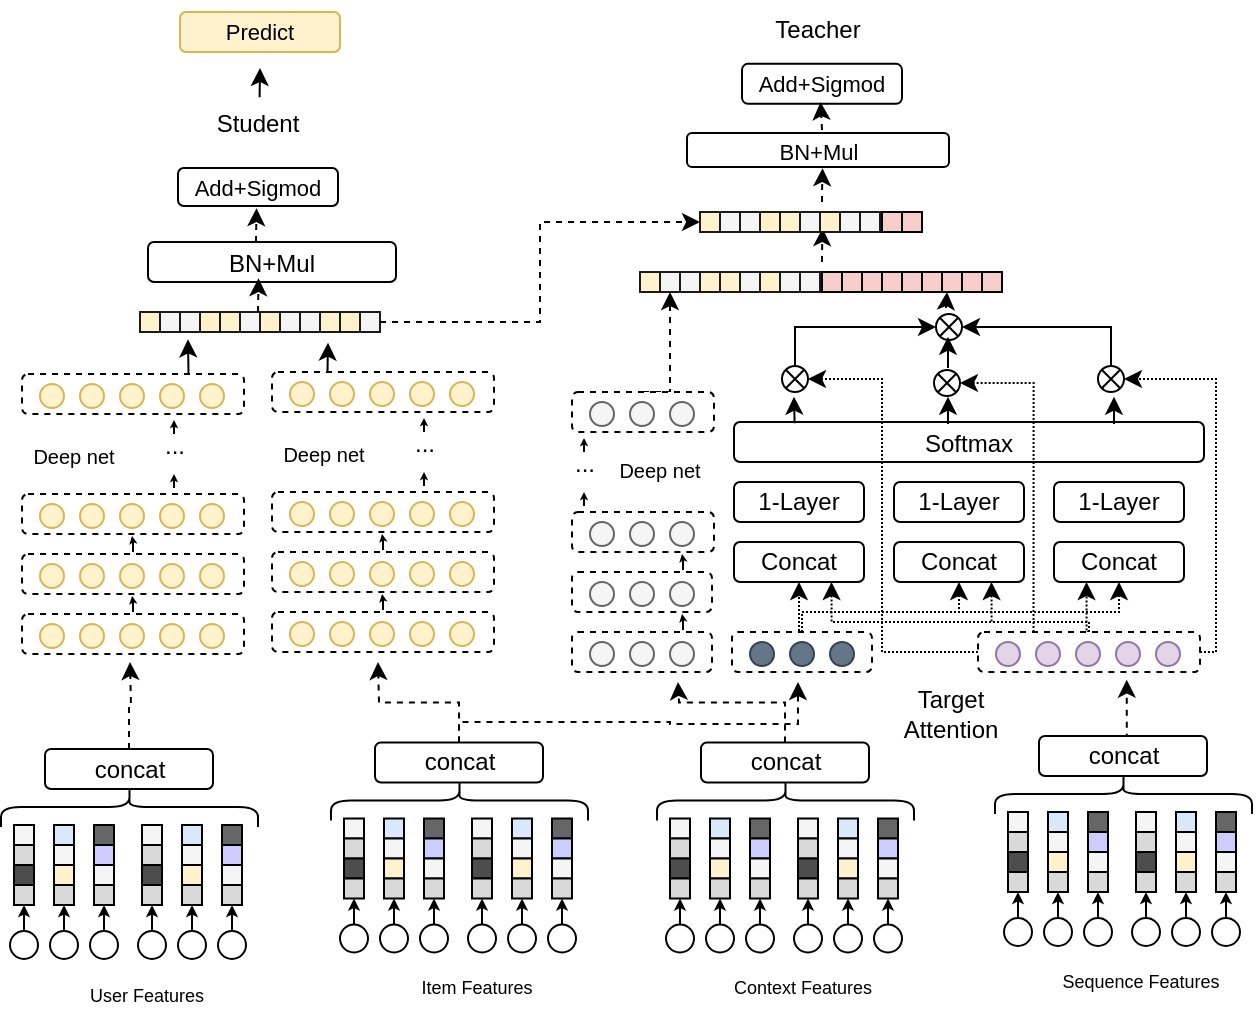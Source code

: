<mxfile version="21.5.2" type="github">
  <diagram name="第 1 页" id="Tcv02Qek8hvbbsf-ltfc">
    <mxGraphModel dx="2795" dy="-1737" grid="0" gridSize="10" guides="1" tooltips="1" connect="1" arrows="1" fold="1" page="0" pageScale="1" pageWidth="2339" pageHeight="3300" math="0" shadow="0">
      <root>
        <mxCell id="0" />
        <mxCell id="1" parent="0" />
        <mxCell id="enEflHNbiE4KMbk-d4w2-67" value="" style="rounded=0;whiteSpace=wrap;html=1;fillColor=#dae8fc;gradientDirection=north;strokeColor=#000000;" vertex="1" parent="1">
          <mxGeometry x="-985" y="2975" width="10" height="10" as="geometry" />
        </mxCell>
        <mxCell id="enEflHNbiE4KMbk-d4w2-68" value="" style="rounded=0;whiteSpace=wrap;html=1;fillColor=#f5f5f5;gradientDirection=north;strokeColor=#000000;fontColor=#333333;" vertex="1" parent="1">
          <mxGeometry x="-985" y="2985" width="10" height="10" as="geometry" />
        </mxCell>
        <mxCell id="enEflHNbiE4KMbk-d4w2-69" value="" style="rounded=0;whiteSpace=wrap;html=1;fillColor=#fff2cc;gradientDirection=north;strokeColor=#000000;" vertex="1" parent="1">
          <mxGeometry x="-985" y="2995" width="10" height="10" as="geometry" />
        </mxCell>
        <mxCell id="enEflHNbiE4KMbk-d4w2-70" value="" style="rounded=0;whiteSpace=wrap;html=1;fillColor=#D9D9D9;gradientColor=none;gradientDirection=north;strokeColor=#000000;" vertex="1" parent="1">
          <mxGeometry x="-985" y="3005" width="10" height="10" as="geometry" />
        </mxCell>
        <mxCell id="enEflHNbiE4KMbk-d4w2-71" value="" style="rounded=0;whiteSpace=wrap;html=1;fillColor=#666666;gradientColor=none;gradientDirection=north;strokeColor=#000000;" vertex="1" parent="1">
          <mxGeometry x="-965" y="2975" width="10" height="10" as="geometry" />
        </mxCell>
        <mxCell id="enEflHNbiE4KMbk-d4w2-72" value="" style="rounded=0;whiteSpace=wrap;html=1;fillColor=#CCCCFF;gradientColor=none;gradientDirection=north;strokeColor=#000000;" vertex="1" parent="1">
          <mxGeometry x="-965" y="2985" width="10" height="10" as="geometry" />
        </mxCell>
        <mxCell id="enEflHNbiE4KMbk-d4w2-73" value="" style="rounded=0;whiteSpace=wrap;html=1;fillColor=#f5f5f5;gradientDirection=north;fontColor=#333333;strokeColor=#000000;" vertex="1" parent="1">
          <mxGeometry x="-965" y="2995" width="10" height="10" as="geometry" />
        </mxCell>
        <mxCell id="enEflHNbiE4KMbk-d4w2-74" value="" style="rounded=0;whiteSpace=wrap;html=1;fillColor=#D9D9D9;gradientColor=none;gradientDirection=north;strokeColor=#000000;" vertex="1" parent="1">
          <mxGeometry x="-965" y="3005" width="10" height="10" as="geometry" />
        </mxCell>
        <mxCell id="enEflHNbiE4KMbk-d4w2-75" style="edgeStyle=orthogonalEdgeStyle;rounded=0;orthogonalLoop=1;jettySize=auto;html=1;exitX=0.5;exitY=0;exitDx=0;exitDy=0;dashed=1;" edge="1" parent="1" source="enEflHNbiE4KMbk-d4w2-76">
          <mxGeometry relative="1" as="geometry">
            <mxPoint x="-945.63" y="2908.826" as="targetPoint" />
          </mxGeometry>
        </mxCell>
        <mxCell id="enEflHNbiE4KMbk-d4w2-76" value="concat" style="rounded=1;whiteSpace=wrap;html=1;fillColor=#FFFFFF;gradientColor=none;gradientDirection=north;" vertex="1" parent="1">
          <mxGeometry x="-989.5" y="2937" width="84" height="20" as="geometry" />
        </mxCell>
        <mxCell id="enEflHNbiE4KMbk-d4w2-77" value="" style="shape=curlyBracket;whiteSpace=wrap;html=1;rounded=1;flipH=1;fillColor=#FFFFFF;gradientColor=none;gradientDirection=north;rotation=-90;" vertex="1" parent="1">
          <mxGeometry x="-957.25" y="2901.75" width="20" height="128.5" as="geometry" />
        </mxCell>
        <mxCell id="enEflHNbiE4KMbk-d4w2-78" value="" style="rounded=0;whiteSpace=wrap;html=1;fillColor=#f5f5f5;gradientDirection=north;strokeColor=#000000;fontColor=#333333;" vertex="1" parent="1">
          <mxGeometry x="-1005" y="2975" width="10" height="10" as="geometry" />
        </mxCell>
        <mxCell id="enEflHNbiE4KMbk-d4w2-79" value="" style="rounded=0;whiteSpace=wrap;html=1;fillColor=#D9D9D9;gradientColor=none;gradientDirection=north;strokeColor=#000000;" vertex="1" parent="1">
          <mxGeometry x="-1005" y="2985" width="10" height="10" as="geometry" />
        </mxCell>
        <mxCell id="enEflHNbiE4KMbk-d4w2-80" value="" style="rounded=0;whiteSpace=wrap;html=1;fillColor=#4D4D4D;gradientColor=none;gradientDirection=north;strokeColor=#000000;" vertex="1" parent="1">
          <mxGeometry x="-1005" y="2995" width="10" height="10" as="geometry" />
        </mxCell>
        <mxCell id="enEflHNbiE4KMbk-d4w2-81" value="" style="rounded=0;whiteSpace=wrap;html=1;fillColor=#D9D9D9;gradientColor=none;gradientDirection=north;strokeColor=#000000;" vertex="1" parent="1">
          <mxGeometry x="-1005" y="3005" width="10" height="10" as="geometry" />
        </mxCell>
        <mxCell id="enEflHNbiE4KMbk-d4w2-82" value="" style="ellipse;whiteSpace=wrap;html=1;aspect=fixed;" vertex="1" parent="1">
          <mxGeometry x="-1007" y="3028" width="14" height="14" as="geometry" />
        </mxCell>
        <mxCell id="enEflHNbiE4KMbk-d4w2-83" value="" style="ellipse;whiteSpace=wrap;html=1;aspect=fixed;" vertex="1" parent="1">
          <mxGeometry x="-987" y="3028" width="14" height="14" as="geometry" />
        </mxCell>
        <mxCell id="enEflHNbiE4KMbk-d4w2-84" style="edgeStyle=orthogonalEdgeStyle;rounded=0;orthogonalLoop=1;jettySize=auto;html=1;exitX=0.5;exitY=0;exitDx=0;exitDy=0;entryX=0.5;entryY=1;entryDx=0;entryDy=0;endSize=3;strokeColor=#000000;" edge="1" parent="1" source="enEflHNbiE4KMbk-d4w2-85" target="enEflHNbiE4KMbk-d4w2-74">
          <mxGeometry relative="1" as="geometry" />
        </mxCell>
        <mxCell id="enEflHNbiE4KMbk-d4w2-85" value="" style="ellipse;whiteSpace=wrap;html=1;aspect=fixed;" vertex="1" parent="1">
          <mxGeometry x="-967" y="3028" width="14" height="14" as="geometry" />
        </mxCell>
        <mxCell id="enEflHNbiE4KMbk-d4w2-86" style="edgeStyle=orthogonalEdgeStyle;rounded=0;orthogonalLoop=1;jettySize=auto;html=1;exitX=0.5;exitY=0;exitDx=0;exitDy=0;entryX=0.5;entryY=1;entryDx=0;entryDy=0;endSize=3;strokeColor=#000000;" edge="1" parent="1">
          <mxGeometry relative="1" as="geometry">
            <mxPoint x="-980" y="3028" as="sourcePoint" />
            <mxPoint x="-980" y="3015" as="targetPoint" />
          </mxGeometry>
        </mxCell>
        <mxCell id="enEflHNbiE4KMbk-d4w2-87" style="edgeStyle=orthogonalEdgeStyle;rounded=0;orthogonalLoop=1;jettySize=auto;html=1;exitX=0.5;exitY=0;exitDx=0;exitDy=0;entryX=0.5;entryY=1;entryDx=0;entryDy=0;endSize=3;strokeColor=#000000;" edge="1" parent="1">
          <mxGeometry relative="1" as="geometry">
            <mxPoint x="-1000" y="3028" as="sourcePoint" />
            <mxPoint x="-1000" y="3015" as="targetPoint" />
          </mxGeometry>
        </mxCell>
        <mxCell id="enEflHNbiE4KMbk-d4w2-88" value="Sequence Features" style="text;html=1;strokeColor=none;fillColor=none;align=center;verticalAlign=middle;whiteSpace=wrap;rounded=0;fontSize=9;" vertex="1" parent="1">
          <mxGeometry x="-996.5" y="3045" width="115" height="30" as="geometry" />
        </mxCell>
        <mxCell id="enEflHNbiE4KMbk-d4w2-89" value="" style="rounded=0;whiteSpace=wrap;html=1;fillColor=#fff2cc;gradientDirection=north;strokeColor=#1A1A1A;" vertex="1" parent="1">
          <mxGeometry x="-1179" y="2705" width="10" height="10" as="geometry" />
        </mxCell>
        <mxCell id="enEflHNbiE4KMbk-d4w2-90" value="" style="rounded=0;whiteSpace=wrap;html=1;fillColor=#fff2cc;gradientDirection=north;strokeColor=#1A1A1A;" vertex="1" parent="1">
          <mxGeometry x="-1169" y="2705" width="10" height="10" as="geometry" />
        </mxCell>
        <mxCell id="enEflHNbiE4KMbk-d4w2-91" value="" style="rounded=0;whiteSpace=wrap;html=1;fillColor=#fff2cc;gradientDirection=north;strokeColor=#1A1A1A;" vertex="1" parent="1">
          <mxGeometry x="-1149" y="2705" width="10" height="10" as="geometry" />
        </mxCell>
        <mxCell id="enEflHNbiE4KMbk-d4w2-92" value="" style="rounded=0;whiteSpace=wrap;html=1;fillColor=#f5f5f5;gradientDirection=north;fontColor=#333333;strokeColor=#1A1A1A;" vertex="1" parent="1">
          <mxGeometry x="-1139" y="2705" width="10" height="10" as="geometry" />
        </mxCell>
        <mxCell id="enEflHNbiE4KMbk-d4w2-93" value="" style="rounded=0;whiteSpace=wrap;html=1;fillColor=#f5f5f5;gradientDirection=north;fontColor=#333333;strokeColor=#1A1A1A;" vertex="1" parent="1">
          <mxGeometry x="-1129" y="2705" width="10" height="10" as="geometry" />
        </mxCell>
        <mxCell id="enEflHNbiE4KMbk-d4w2-94" value="" style="rounded=0;whiteSpace=wrap;html=1;fillColor=#fff2cc;gradientDirection=north;strokeColor=#1A1A1A;" vertex="1" parent="1">
          <mxGeometry x="-1159" y="2705" width="10" height="10" as="geometry" />
        </mxCell>
        <mxCell id="enEflHNbiE4KMbk-d4w2-480" style="edgeStyle=orthogonalEdgeStyle;rounded=0;orthogonalLoop=1;jettySize=auto;html=1;exitX=0.25;exitY=0;exitDx=0;exitDy=0;" edge="1" parent="1" source="enEflHNbiE4KMbk-d4w2-96">
          <mxGeometry relative="1" as="geometry">
            <mxPoint x="-1345" y="2740.333" as="targetPoint" />
          </mxGeometry>
        </mxCell>
        <mxCell id="enEflHNbiE4KMbk-d4w2-96" value="" style="rounded=1;whiteSpace=wrap;html=1;dashed=1;" vertex="1" parent="1">
          <mxGeometry x="-1373" y="2755" width="111" height="20" as="geometry" />
        </mxCell>
        <mxCell id="enEflHNbiE4KMbk-d4w2-97" value="" style="ellipse;whiteSpace=wrap;html=1;aspect=fixed;fillColor=#fff2cc;strokeColor=#d6b656;" vertex="1" parent="1">
          <mxGeometry x="-1284" y="2760" width="12" height="12" as="geometry" />
        </mxCell>
        <mxCell id="enEflHNbiE4KMbk-d4w2-98" value="" style="ellipse;whiteSpace=wrap;html=1;aspect=fixed;fillColor=#fff2cc;strokeColor=#d6b656;" vertex="1" parent="1">
          <mxGeometry x="-1304" y="2760" width="12" height="12" as="geometry" />
        </mxCell>
        <mxCell id="enEflHNbiE4KMbk-d4w2-99" value="" style="ellipse;whiteSpace=wrap;html=1;aspect=fixed;fillColor=#fff2cc;strokeColor=#d6b656;" vertex="1" parent="1">
          <mxGeometry x="-1324" y="2760" width="12" height="12" as="geometry" />
        </mxCell>
        <mxCell id="enEflHNbiE4KMbk-d4w2-100" value="" style="ellipse;whiteSpace=wrap;html=1;aspect=fixed;fillColor=#fff2cc;strokeColor=#d6b656;" vertex="1" parent="1">
          <mxGeometry x="-1344" y="2760" width="12" height="12" as="geometry" />
        </mxCell>
        <mxCell id="enEflHNbiE4KMbk-d4w2-101" value="" style="ellipse;whiteSpace=wrap;html=1;aspect=fixed;fillColor=#fff2cc;strokeColor=#d6b656;" vertex="1" parent="1">
          <mxGeometry x="-1364" y="2760" width="12" height="12" as="geometry" />
        </mxCell>
        <mxCell id="enEflHNbiE4KMbk-d4w2-102" value="" style="rounded=1;whiteSpace=wrap;html=1;dashed=1;" vertex="1" parent="1">
          <mxGeometry x="-1373" y="2815" width="111" height="20" as="geometry" />
        </mxCell>
        <mxCell id="enEflHNbiE4KMbk-d4w2-103" value="" style="ellipse;whiteSpace=wrap;html=1;aspect=fixed;fillColor=#fff2cc;strokeColor=#d6b656;" vertex="1" parent="1">
          <mxGeometry x="-1284" y="2820" width="12" height="12" as="geometry" />
        </mxCell>
        <mxCell id="enEflHNbiE4KMbk-d4w2-104" value="" style="ellipse;whiteSpace=wrap;html=1;aspect=fixed;fillColor=#fff2cc;strokeColor=#d6b656;" vertex="1" parent="1">
          <mxGeometry x="-1304" y="2820" width="12" height="12" as="geometry" />
        </mxCell>
        <mxCell id="enEflHNbiE4KMbk-d4w2-105" value="" style="ellipse;whiteSpace=wrap;html=1;aspect=fixed;fillColor=#fff2cc;strokeColor=#d6b656;" vertex="1" parent="1">
          <mxGeometry x="-1324" y="2820" width="12" height="12" as="geometry" />
        </mxCell>
        <mxCell id="enEflHNbiE4KMbk-d4w2-106" value="" style="ellipse;whiteSpace=wrap;html=1;aspect=fixed;fillColor=#fff2cc;strokeColor=#d6b656;" vertex="1" parent="1">
          <mxGeometry x="-1344" y="2820" width="12" height="12" as="geometry" />
        </mxCell>
        <mxCell id="enEflHNbiE4KMbk-d4w2-107" value="" style="ellipse;whiteSpace=wrap;html=1;aspect=fixed;fillColor=#fff2cc;strokeColor=#d6b656;" vertex="1" parent="1">
          <mxGeometry x="-1364" y="2820" width="12" height="12" as="geometry" />
        </mxCell>
        <mxCell id="enEflHNbiE4KMbk-d4w2-108" style="edgeStyle=orthogonalEdgeStyle;rounded=0;orthogonalLoop=1;jettySize=auto;html=1;exitX=0.5;exitY=0;exitDx=0;exitDy=0;endSize=1;" edge="1" parent="1">
          <mxGeometry relative="1" as="geometry">
            <mxPoint x="-1317.5" y="2844" as="sourcePoint" />
            <mxPoint x="-1318" y="2836" as="targetPoint" />
            <Array as="points">
              <mxPoint x="-1317" y="2839" />
              <mxPoint x="-1318" y="2839" />
            </Array>
          </mxGeometry>
        </mxCell>
        <mxCell id="enEflHNbiE4KMbk-d4w2-109" value="" style="rounded=1;whiteSpace=wrap;html=1;dashed=1;" vertex="1" parent="1">
          <mxGeometry x="-1373" y="2845" width="111" height="20" as="geometry" />
        </mxCell>
        <mxCell id="enEflHNbiE4KMbk-d4w2-110" value="" style="ellipse;whiteSpace=wrap;html=1;aspect=fixed;fillColor=#fff2cc;strokeColor=#d6b656;" vertex="1" parent="1">
          <mxGeometry x="-1284" y="2850" width="12" height="12" as="geometry" />
        </mxCell>
        <mxCell id="enEflHNbiE4KMbk-d4w2-111" value="" style="ellipse;whiteSpace=wrap;html=1;aspect=fixed;fillColor=#fff2cc;strokeColor=#d6b656;" vertex="1" parent="1">
          <mxGeometry x="-1304" y="2850" width="12" height="12" as="geometry" />
        </mxCell>
        <mxCell id="enEflHNbiE4KMbk-d4w2-112" value="" style="ellipse;whiteSpace=wrap;html=1;aspect=fixed;fillColor=#fff2cc;strokeColor=#d6b656;" vertex="1" parent="1">
          <mxGeometry x="-1324" y="2850" width="12" height="12" as="geometry" />
        </mxCell>
        <mxCell id="enEflHNbiE4KMbk-d4w2-113" value="" style="ellipse;whiteSpace=wrap;html=1;aspect=fixed;fillColor=#fff2cc;strokeColor=#d6b656;" vertex="1" parent="1">
          <mxGeometry x="-1344" y="2850" width="12" height="12" as="geometry" />
        </mxCell>
        <mxCell id="enEflHNbiE4KMbk-d4w2-114" value="" style="ellipse;whiteSpace=wrap;html=1;aspect=fixed;fillColor=#fff2cc;strokeColor=#d6b656;" vertex="1" parent="1">
          <mxGeometry x="-1364" y="2850" width="12" height="12" as="geometry" />
        </mxCell>
        <mxCell id="enEflHNbiE4KMbk-d4w2-116" style="edgeStyle=orthogonalEdgeStyle;rounded=0;orthogonalLoop=1;jettySize=auto;html=1;exitX=0.5;exitY=0;exitDx=0;exitDy=0;endSize=1;" edge="1" parent="1">
          <mxGeometry relative="1" as="geometry">
            <mxPoint x="-1297" y="2812" as="sourcePoint" />
            <mxPoint x="-1297" y="2805" as="targetPoint" />
          </mxGeometry>
        </mxCell>
        <mxCell id="enEflHNbiE4KMbk-d4w2-117" style="edgeStyle=orthogonalEdgeStyle;rounded=0;orthogonalLoop=1;jettySize=auto;html=1;exitX=0.5;exitY=0;exitDx=0;exitDy=0;endSize=1;" edge="1" parent="1">
          <mxGeometry relative="1" as="geometry">
            <mxPoint x="-1297" y="2785" as="sourcePoint" />
            <mxPoint x="-1297" y="2778" as="targetPoint" />
          </mxGeometry>
        </mxCell>
        <mxCell id="enEflHNbiE4KMbk-d4w2-118" value="..." style="text;html=1;strokeColor=none;fillColor=none;align=center;verticalAlign=middle;whiteSpace=wrap;rounded=0;" vertex="1" parent="1">
          <mxGeometry x="-1313.5" y="2785" width="33" height="11" as="geometry" />
        </mxCell>
        <mxCell id="enEflHNbiE4KMbk-d4w2-277" style="edgeStyle=orthogonalEdgeStyle;rounded=0;orthogonalLoop=1;jettySize=auto;html=1;exitX=0.5;exitY=0;exitDx=0;exitDy=0;entryX=0.5;entryY=1;entryDx=0;entryDy=0;dashed=1;" edge="1" parent="1" source="enEflHNbiE4KMbk-d4w2-119" target="enEflHNbiE4KMbk-d4w2-242">
          <mxGeometry relative="1" as="geometry">
            <Array as="points">
              <mxPoint x="-1174" y="2765" />
            </Array>
          </mxGeometry>
        </mxCell>
        <mxCell id="enEflHNbiE4KMbk-d4w2-119" value="" style="rounded=1;whiteSpace=wrap;html=1;dashed=1;" vertex="1" parent="1">
          <mxGeometry x="-1223" y="2765" width="71" height="20" as="geometry" />
        </mxCell>
        <mxCell id="enEflHNbiE4KMbk-d4w2-120" value="" style="ellipse;whiteSpace=wrap;html=1;aspect=fixed;fillColor=#f5f5f5;strokeColor=#666666;fontColor=#333333;" vertex="1" parent="1">
          <mxGeometry x="-1174" y="2770" width="12" height="12" as="geometry" />
        </mxCell>
        <mxCell id="enEflHNbiE4KMbk-d4w2-121" value="" style="ellipse;whiteSpace=wrap;html=1;aspect=fixed;fillColor=#f5f5f5;strokeColor=#666666;fontColor=#333333;" vertex="1" parent="1">
          <mxGeometry x="-1194" y="2770" width="12" height="12" as="geometry" />
        </mxCell>
        <mxCell id="enEflHNbiE4KMbk-d4w2-122" value="" style="ellipse;whiteSpace=wrap;html=1;aspect=fixed;fillColor=#f5f5f5;strokeColor=#666666;fontColor=#333333;" vertex="1" parent="1">
          <mxGeometry x="-1214" y="2770" width="12" height="12" as="geometry" />
        </mxCell>
        <mxCell id="enEflHNbiE4KMbk-d4w2-123" value="" style="rounded=1;whiteSpace=wrap;html=1;dashed=1;" vertex="1" parent="1">
          <mxGeometry x="-1223" y="2825" width="71" height="20" as="geometry" />
        </mxCell>
        <mxCell id="enEflHNbiE4KMbk-d4w2-124" value="" style="ellipse;whiteSpace=wrap;html=1;aspect=fixed;fillColor=#f5f5f5;strokeColor=#666666;fontColor=#333333;" vertex="1" parent="1">
          <mxGeometry x="-1174" y="2830" width="12" height="12" as="geometry" />
        </mxCell>
        <mxCell id="enEflHNbiE4KMbk-d4w2-125" value="" style="ellipse;whiteSpace=wrap;html=1;aspect=fixed;fillColor=#f5f5f5;strokeColor=#666666;fontColor=#333333;" vertex="1" parent="1">
          <mxGeometry x="-1194" y="2830" width="12" height="12" as="geometry" />
        </mxCell>
        <mxCell id="enEflHNbiE4KMbk-d4w2-126" value="" style="ellipse;whiteSpace=wrap;html=1;aspect=fixed;fillColor=#f5f5f5;strokeColor=#666666;fontColor=#333333;" vertex="1" parent="1">
          <mxGeometry x="-1214" y="2830" width="12" height="12" as="geometry" />
        </mxCell>
        <mxCell id="enEflHNbiE4KMbk-d4w2-127" style="edgeStyle=orthogonalEdgeStyle;rounded=0;orthogonalLoop=1;jettySize=auto;html=1;exitX=0.5;exitY=0;exitDx=0;exitDy=0;endSize=1;" edge="1" parent="1">
          <mxGeometry relative="1" as="geometry">
            <mxPoint x="-1167.5" y="2854" as="sourcePoint" />
            <mxPoint x="-1168" y="2846" as="targetPoint" />
            <Array as="points">
              <mxPoint x="-1167" y="2849" />
              <mxPoint x="-1168" y="2849" />
            </Array>
          </mxGeometry>
        </mxCell>
        <mxCell id="enEflHNbiE4KMbk-d4w2-128" value="" style="rounded=1;whiteSpace=wrap;html=1;dashed=1;" vertex="1" parent="1">
          <mxGeometry x="-1223" y="2855" width="70" height="20" as="geometry" />
        </mxCell>
        <mxCell id="enEflHNbiE4KMbk-d4w2-129" value="" style="ellipse;whiteSpace=wrap;html=1;aspect=fixed;fillColor=#f5f5f5;strokeColor=#666666;fontColor=#333333;" vertex="1" parent="1">
          <mxGeometry x="-1174" y="2860" width="12" height="12" as="geometry" />
        </mxCell>
        <mxCell id="enEflHNbiE4KMbk-d4w2-130" value="" style="ellipse;whiteSpace=wrap;html=1;aspect=fixed;fillColor=#f5f5f5;strokeColor=#666666;fontColor=#333333;" vertex="1" parent="1">
          <mxGeometry x="-1194" y="2860" width="12" height="12" as="geometry" />
        </mxCell>
        <mxCell id="enEflHNbiE4KMbk-d4w2-131" value="" style="ellipse;whiteSpace=wrap;html=1;aspect=fixed;fillColor=#f5f5f5;strokeColor=#666666;fontColor=#333333;" vertex="1" parent="1">
          <mxGeometry x="-1214" y="2860" width="12" height="12" as="geometry" />
        </mxCell>
        <mxCell id="enEflHNbiE4KMbk-d4w2-132" value="&lt;font style=&quot;font-size: 10px;&quot;&gt;Deep net&lt;/font&gt;" style="text;html=1;strokeColor=none;fillColor=none;align=center;verticalAlign=middle;whiteSpace=wrap;rounded=0;" vertex="1" parent="1">
          <mxGeometry x="-1207" y="2793" width="56" height="22" as="geometry" />
        </mxCell>
        <mxCell id="enEflHNbiE4KMbk-d4w2-133" style="edgeStyle=orthogonalEdgeStyle;rounded=0;orthogonalLoop=1;jettySize=auto;html=1;exitX=0.5;exitY=0;exitDx=0;exitDy=0;endSize=1;" edge="1" parent="1">
          <mxGeometry relative="1" as="geometry">
            <mxPoint x="-1217" y="2822" as="sourcePoint" />
            <mxPoint x="-1217" y="2815" as="targetPoint" />
          </mxGeometry>
        </mxCell>
        <mxCell id="enEflHNbiE4KMbk-d4w2-134" style="edgeStyle=orthogonalEdgeStyle;rounded=0;orthogonalLoop=1;jettySize=auto;html=1;exitX=0.5;exitY=0;exitDx=0;exitDy=0;endSize=1;" edge="1" parent="1">
          <mxGeometry relative="1" as="geometry">
            <mxPoint x="-1217" y="2795" as="sourcePoint" />
            <mxPoint x="-1217" y="2788" as="targetPoint" />
          </mxGeometry>
        </mxCell>
        <mxCell id="enEflHNbiE4KMbk-d4w2-135" value="..." style="text;html=1;strokeColor=none;fillColor=none;align=center;verticalAlign=middle;whiteSpace=wrap;rounded=0;" vertex="1" parent="1">
          <mxGeometry x="-1233.5" y="2795" width="33" height="11" as="geometry" />
        </mxCell>
        <mxCell id="enEflHNbiE4KMbk-d4w2-137" value="Concat" style="rounded=1;whiteSpace=wrap;html=1;labelBorderColor=none;strokeColor=#000000;fontSize=12;fontColor=#000000;fillColor=none;" vertex="1" parent="1">
          <mxGeometry x="-1142" y="2840" width="65" height="20" as="geometry" />
        </mxCell>
        <mxCell id="enEflHNbiE4KMbk-d4w2-138" value="Concat" style="rounded=1;whiteSpace=wrap;html=1;labelBorderColor=none;strokeColor=#000000;fontSize=12;fontColor=#000000;fillColor=none;" vertex="1" parent="1">
          <mxGeometry x="-1062" y="2840" width="65" height="20" as="geometry" />
        </mxCell>
        <mxCell id="enEflHNbiE4KMbk-d4w2-139" value="Concat" style="rounded=1;whiteSpace=wrap;html=1;labelBorderColor=none;strokeColor=#000000;fontSize=12;fontColor=#000000;fillColor=none;" vertex="1" parent="1">
          <mxGeometry x="-982" y="2840" width="65" height="20" as="geometry" />
        </mxCell>
        <mxCell id="enEflHNbiE4KMbk-d4w2-140" value="1-Layer" style="rounded=1;whiteSpace=wrap;html=1;labelBorderColor=none;strokeColor=#000000;fontSize=12;fontColor=#000000;fillColor=none;" vertex="1" parent="1">
          <mxGeometry x="-1142" y="2810" width="65" height="20" as="geometry" />
        </mxCell>
        <mxCell id="enEflHNbiE4KMbk-d4w2-141" value="1-Layer" style="rounded=1;whiteSpace=wrap;html=1;labelBorderColor=none;strokeColor=#000000;fontSize=12;fontColor=#000000;fillColor=none;" vertex="1" parent="1">
          <mxGeometry x="-1062" y="2810" width="65" height="20" as="geometry" />
        </mxCell>
        <mxCell id="enEflHNbiE4KMbk-d4w2-142" value="1-Layer" style="rounded=1;whiteSpace=wrap;html=1;labelBorderColor=none;strokeColor=#000000;fontSize=12;fontColor=#000000;fillColor=none;" vertex="1" parent="1">
          <mxGeometry x="-982" y="2810" width="65" height="20" as="geometry" />
        </mxCell>
        <mxCell id="enEflHNbiE4KMbk-d4w2-143" value="&lt;font style=&quot;font-size: 12px;&quot;&gt;Softmax&lt;/font&gt;" style="rounded=1;whiteSpace=wrap;html=1;labelBorderColor=none;strokeColor=#000000;fontSize=14;fontColor=#000000;fillColor=none;" vertex="1" parent="1">
          <mxGeometry x="-1142" y="2780" width="235" height="20" as="geometry" />
        </mxCell>
        <mxCell id="enEflHNbiE4KMbk-d4w2-144" value="" style="group" vertex="1" connectable="0" parent="1">
          <mxGeometry x="-1122" y="2754" width="16" height="13" as="geometry" />
        </mxCell>
        <mxCell id="enEflHNbiE4KMbk-d4w2-145" value="" style="ellipse;whiteSpace=wrap;html=1;aspect=fixed;labelBorderColor=none;strokeColor=#000000;fontSize=14;fontColor=#000000;fillColor=none;" vertex="1" parent="enEflHNbiE4KMbk-d4w2-144">
          <mxGeometry x="4" y="-2" width="13" height="13" as="geometry" />
        </mxCell>
        <mxCell id="enEflHNbiE4KMbk-d4w2-146" value="" style="endArrow=none;html=1;rounded=0;strokeColor=#000000;fontSize=14;fontColor=#000000;entryX=1;entryY=0;entryDx=0;entryDy=0;exitX=0;exitY=1;exitDx=0;exitDy=0;" edge="1" parent="enEflHNbiE4KMbk-d4w2-144" source="enEflHNbiE4KMbk-d4w2-145" target="enEflHNbiE4KMbk-d4w2-145">
          <mxGeometry width="50" height="50" relative="1" as="geometry">
            <mxPoint x="28" y="14.3" as="sourcePoint" />
            <mxPoint x="38" y="6.175" as="targetPoint" />
          </mxGeometry>
        </mxCell>
        <mxCell id="enEflHNbiE4KMbk-d4w2-147" value="" style="endArrow=none;html=1;rounded=0;strokeColor=#000000;fontSize=14;fontColor=#000000;entryX=0;entryY=0;entryDx=0;entryDy=0;exitX=1;exitY=1;exitDx=0;exitDy=0;" edge="1" parent="enEflHNbiE4KMbk-d4w2-144" source="enEflHNbiE4KMbk-d4w2-145" target="enEflHNbiE4KMbk-d4w2-145">
          <mxGeometry width="50" height="50" relative="1" as="geometry">
            <mxPoint x="4.343" y="12.721" as="sourcePoint" />
            <mxPoint x="15.657" y="3.529" as="targetPoint" />
          </mxGeometry>
        </mxCell>
        <mxCell id="enEflHNbiE4KMbk-d4w2-148" value="" style="group" vertex="1" connectable="0" parent="1">
          <mxGeometry x="-1042" y="2754" width="17" height="13" as="geometry" />
        </mxCell>
        <mxCell id="enEflHNbiE4KMbk-d4w2-149" value="" style="ellipse;whiteSpace=wrap;html=1;aspect=fixed;labelBorderColor=none;strokeColor=#000000;fontSize=14;fontColor=#000000;fillColor=none;" vertex="1" parent="enEflHNbiE4KMbk-d4w2-148">
          <mxGeometry width="13" height="13" as="geometry" />
        </mxCell>
        <mxCell id="enEflHNbiE4KMbk-d4w2-150" value="" style="endArrow=none;html=1;rounded=0;strokeColor=#000000;fontSize=14;fontColor=#000000;entryX=1;entryY=0;entryDx=0;entryDy=0;exitX=0;exitY=1;exitDx=0;exitDy=0;" edge="1" parent="enEflHNbiE4KMbk-d4w2-148" source="enEflHNbiE4KMbk-d4w2-149" target="enEflHNbiE4KMbk-d4w2-149">
          <mxGeometry width="50" height="50" relative="1" as="geometry">
            <mxPoint x="29.75" y="14.3" as="sourcePoint" />
            <mxPoint x="40.375" y="6.175" as="targetPoint" />
          </mxGeometry>
        </mxCell>
        <mxCell id="enEflHNbiE4KMbk-d4w2-151" value="" style="endArrow=none;html=1;rounded=0;strokeColor=#000000;fontSize=14;fontColor=#000000;entryX=0;entryY=0;entryDx=0;entryDy=0;exitX=1;exitY=1;exitDx=0;exitDy=0;" edge="1" parent="enEflHNbiE4KMbk-d4w2-148" source="enEflHNbiE4KMbk-d4w2-149" target="enEflHNbiE4KMbk-d4w2-149">
          <mxGeometry width="50" height="50" relative="1" as="geometry">
            <mxPoint x="4.615" y="12.721" as="sourcePoint" />
            <mxPoint x="16.635" y="3.529" as="targetPoint" />
          </mxGeometry>
        </mxCell>
        <mxCell id="enEflHNbiE4KMbk-d4w2-152" value="" style="group" vertex="1" connectable="0" parent="1">
          <mxGeometry x="-960" y="2747" width="20" height="18" as="geometry" />
        </mxCell>
        <mxCell id="enEflHNbiE4KMbk-d4w2-153" value="" style="ellipse;whiteSpace=wrap;html=1;aspect=fixed;labelBorderColor=none;strokeColor=#000000;fontSize=14;fontColor=#000000;fillColor=none;" vertex="1" parent="enEflHNbiE4KMbk-d4w2-152">
          <mxGeometry y="5" width="13" height="13" as="geometry" />
        </mxCell>
        <mxCell id="enEflHNbiE4KMbk-d4w2-154" value="" style="endArrow=none;html=1;rounded=0;strokeColor=#000000;fontSize=14;fontColor=#000000;entryX=1;entryY=0;entryDx=0;entryDy=0;exitX=0;exitY=1;exitDx=0;exitDy=0;" edge="1" parent="enEflHNbiE4KMbk-d4w2-152" source="enEflHNbiE4KMbk-d4w2-153" target="enEflHNbiE4KMbk-d4w2-153">
          <mxGeometry width="50" height="50" relative="1" as="geometry">
            <mxPoint x="35" y="19.8" as="sourcePoint" />
            <mxPoint x="47.5" y="8.55" as="targetPoint" />
          </mxGeometry>
        </mxCell>
        <mxCell id="enEflHNbiE4KMbk-d4w2-155" value="" style="endArrow=none;html=1;rounded=0;strokeColor=#000000;fontSize=14;fontColor=#000000;entryX=0;entryY=0;entryDx=0;entryDy=0;exitX=1;exitY=1;exitDx=0;exitDy=0;" edge="1" parent="enEflHNbiE4KMbk-d4w2-152" source="enEflHNbiE4KMbk-d4w2-153" target="enEflHNbiE4KMbk-d4w2-153">
          <mxGeometry width="50" height="50" relative="1" as="geometry">
            <mxPoint x="5.429" y="17.614" as="sourcePoint" />
            <mxPoint x="19.571" y="4.886" as="targetPoint" />
          </mxGeometry>
        </mxCell>
        <mxCell id="enEflHNbiE4KMbk-d4w2-156" value="" style="group" vertex="1" connectable="0" parent="1">
          <mxGeometry x="-1042" y="2722" width="17" height="13" as="geometry" />
        </mxCell>
        <mxCell id="enEflHNbiE4KMbk-d4w2-157" value="" style="ellipse;whiteSpace=wrap;html=1;aspect=fixed;labelBorderColor=none;strokeColor=#000000;fontSize=14;fontColor=#000000;fillColor=none;" vertex="1" parent="enEflHNbiE4KMbk-d4w2-156">
          <mxGeometry x="1" y="4" width="13" height="13" as="geometry" />
        </mxCell>
        <mxCell id="enEflHNbiE4KMbk-d4w2-158" value="" style="endArrow=none;html=1;rounded=0;strokeColor=#000000;fontSize=14;fontColor=#000000;entryX=1;entryY=0;entryDx=0;entryDy=0;exitX=0;exitY=1;exitDx=0;exitDy=0;" edge="1" parent="enEflHNbiE4KMbk-d4w2-156" source="enEflHNbiE4KMbk-d4w2-157" target="enEflHNbiE4KMbk-d4w2-157">
          <mxGeometry width="50" height="50" relative="1" as="geometry">
            <mxPoint x="29.75" y="14.3" as="sourcePoint" />
            <mxPoint x="40.375" y="6.175" as="targetPoint" />
          </mxGeometry>
        </mxCell>
        <mxCell id="enEflHNbiE4KMbk-d4w2-159" value="" style="endArrow=none;html=1;rounded=0;strokeColor=#000000;fontSize=14;fontColor=#000000;entryX=0;entryY=0;entryDx=0;entryDy=0;exitX=1;exitY=1;exitDx=0;exitDy=0;" edge="1" parent="enEflHNbiE4KMbk-d4w2-156" source="enEflHNbiE4KMbk-d4w2-157" target="enEflHNbiE4KMbk-d4w2-157">
          <mxGeometry width="50" height="50" relative="1" as="geometry">
            <mxPoint x="4.615" y="12.721" as="sourcePoint" />
            <mxPoint x="16.635" y="3.529" as="targetPoint" />
          </mxGeometry>
        </mxCell>
        <mxCell id="enEflHNbiE4KMbk-d4w2-160" value="" style="endArrow=classic;html=1;rounded=0;strokeColor=#000000;fontSize=14;fontColor=#000000;entryX=0.846;entryY=1.067;entryDx=0;entryDy=0;entryPerimeter=0;exitX=0.129;exitY=0.033;exitDx=0;exitDy=0;exitPerimeter=0;" edge="1" parent="1" source="enEflHNbiE4KMbk-d4w2-143">
          <mxGeometry width="50" height="50" relative="1" as="geometry">
            <mxPoint x="-1111" y="2783" as="sourcePoint" />
            <mxPoint x="-1112.01" y="2767.34" as="targetPoint" />
          </mxGeometry>
        </mxCell>
        <mxCell id="enEflHNbiE4KMbk-d4w2-161" value="" style="endArrow=classic;html=1;rounded=0;strokeColor=#000000;fontSize=14;fontColor=#000000;entryX=0.846;entryY=1.067;entryDx=0;entryDy=0;entryPerimeter=0;" edge="1" parent="1">
          <mxGeometry width="50" height="50" relative="1" as="geometry">
            <mxPoint x="-1035" y="2781" as="sourcePoint" />
            <mxPoint x="-1035.01" y="2767.34" as="targetPoint" />
          </mxGeometry>
        </mxCell>
        <mxCell id="enEflHNbiE4KMbk-d4w2-162" value="" style="endArrow=classic;html=1;rounded=0;strokeColor=#000000;fontSize=14;fontColor=#000000;entryX=0.846;entryY=1.067;entryDx=0;entryDy=0;entryPerimeter=0;" edge="1" parent="1">
          <mxGeometry width="50" height="50" relative="1" as="geometry">
            <mxPoint x="-952" y="2781" as="sourcePoint" />
            <mxPoint x="-952.01" y="2767.34" as="targetPoint" />
          </mxGeometry>
        </mxCell>
        <mxCell id="enEflHNbiE4KMbk-d4w2-163" value="" style="endArrow=classic;html=1;rounded=0;strokeColor=#000000;fontSize=14;fontColor=#000000;entryX=0.846;entryY=1.067;entryDx=0;entryDy=0;entryPerimeter=0;" edge="1" parent="1">
          <mxGeometry width="50" height="50" relative="1" as="geometry">
            <mxPoint x="-1035" y="2753" as="sourcePoint" />
            <mxPoint x="-1035.01" y="2737.34" as="targetPoint" />
          </mxGeometry>
        </mxCell>
        <mxCell id="enEflHNbiE4KMbk-d4w2-164" value="" style="endArrow=classic;html=1;rounded=0;strokeColor=#000000;fontSize=14;fontColor=#000000;exitX=0.5;exitY=0;exitDx=0;exitDy=0;entryX=0;entryY=0.5;entryDx=0;entryDy=0;edgeStyle=orthogonalEdgeStyle;" edge="1" parent="1" source="enEflHNbiE4KMbk-d4w2-145" target="enEflHNbiE4KMbk-d4w2-157">
          <mxGeometry width="50" height="50" relative="1" as="geometry">
            <mxPoint x="-1132" y="2733" as="sourcePoint" />
            <mxPoint x="-1082" y="2683" as="targetPoint" />
          </mxGeometry>
        </mxCell>
        <mxCell id="enEflHNbiE4KMbk-d4w2-165" value="" style="endArrow=classic;html=1;rounded=0;strokeColor=#000000;fontSize=14;fontColor=#000000;exitX=0.5;exitY=0;exitDx=0;exitDy=0;entryX=1;entryY=0.5;entryDx=0;entryDy=0;edgeStyle=orthogonalEdgeStyle;" edge="1" parent="1" source="enEflHNbiE4KMbk-d4w2-153" target="enEflHNbiE4KMbk-d4w2-157">
          <mxGeometry width="50" height="50" relative="1" as="geometry">
            <mxPoint x="-992" y="2733" as="sourcePoint" />
            <mxPoint x="-942" y="2683" as="targetPoint" />
          </mxGeometry>
        </mxCell>
        <mxCell id="enEflHNbiE4KMbk-d4w2-166" value="&lt;font style=&quot;font-size: 12px;&quot; color=&quot;#000000&quot;&gt;Target &lt;br&gt;Attention&lt;/font&gt;" style="text;html=1;strokeColor=none;fillColor=none;align=center;verticalAlign=middle;whiteSpace=wrap;rounded=0;dashed=1;fontColor=#707070;opacity=1;" vertex="1" parent="1">
          <mxGeometry x="-1094.88" y="2911.25" width="122.75" height="29" as="geometry" />
        </mxCell>
        <mxCell id="enEflHNbiE4KMbk-d4w2-167" style="edgeStyle=orthogonalEdgeStyle;rounded=0;orthogonalLoop=1;jettySize=auto;html=1;exitX=0.5;exitY=0;exitDx=0;exitDy=0;entryX=0.75;entryY=1;entryDx=0;entryDy=0;dashed=1;dashPattern=1 1;" edge="1" parent="1" source="enEflHNbiE4KMbk-d4w2-173" target="enEflHNbiE4KMbk-d4w2-137">
          <mxGeometry relative="1" as="geometry">
            <Array as="points">
              <mxPoint x="-964" y="2880" />
              <mxPoint x="-1093" y="2880" />
            </Array>
          </mxGeometry>
        </mxCell>
        <mxCell id="enEflHNbiE4KMbk-d4w2-168" style="edgeStyle=orthogonalEdgeStyle;rounded=0;orthogonalLoop=1;jettySize=auto;html=1;exitX=0.5;exitY=0;exitDx=0;exitDy=0;entryX=0.75;entryY=1;entryDx=0;entryDy=0;dashed=1;dashPattern=1 1;" edge="1" parent="1" source="enEflHNbiE4KMbk-d4w2-173" target="enEflHNbiE4KMbk-d4w2-138">
          <mxGeometry relative="1" as="geometry">
            <Array as="points">
              <mxPoint x="-964" y="2880" />
              <mxPoint x="-1013" y="2880" />
            </Array>
          </mxGeometry>
        </mxCell>
        <mxCell id="enEflHNbiE4KMbk-d4w2-169" style="edgeStyle=orthogonalEdgeStyle;rounded=0;orthogonalLoop=1;jettySize=auto;html=1;exitX=0.5;exitY=0;exitDx=0;exitDy=0;entryX=0.25;entryY=1;entryDx=0;entryDy=0;dashed=1;dashPattern=1 1;" edge="1" parent="1" source="enEflHNbiE4KMbk-d4w2-173" target="enEflHNbiE4KMbk-d4w2-139">
          <mxGeometry relative="1" as="geometry" />
        </mxCell>
        <mxCell id="enEflHNbiE4KMbk-d4w2-170" style="edgeStyle=orthogonalEdgeStyle;rounded=0;orthogonalLoop=1;jettySize=auto;html=1;exitX=1;exitY=0.5;exitDx=0;exitDy=0;entryX=1;entryY=0.5;entryDx=0;entryDy=0;dashed=1;dashPattern=1 1;" edge="1" parent="1" source="enEflHNbiE4KMbk-d4w2-173" target="enEflHNbiE4KMbk-d4w2-153">
          <mxGeometry relative="1" as="geometry">
            <Array as="points">
              <mxPoint x="-901" y="2895" />
              <mxPoint x="-901" y="2758" />
            </Array>
          </mxGeometry>
        </mxCell>
        <mxCell id="enEflHNbiE4KMbk-d4w2-171" style="edgeStyle=orthogonalEdgeStyle;rounded=0;orthogonalLoop=1;jettySize=auto;html=1;exitX=0.25;exitY=0;exitDx=0;exitDy=0;entryX=1;entryY=0.5;entryDx=0;entryDy=0;dashed=1;dashPattern=1 1;" edge="1" parent="1" source="enEflHNbiE4KMbk-d4w2-173" target="enEflHNbiE4KMbk-d4w2-149">
          <mxGeometry relative="1" as="geometry" />
        </mxCell>
        <mxCell id="enEflHNbiE4KMbk-d4w2-172" style="edgeStyle=orthogonalEdgeStyle;rounded=0;orthogonalLoop=1;jettySize=auto;html=1;exitX=0;exitY=0.5;exitDx=0;exitDy=0;entryX=1;entryY=0.5;entryDx=0;entryDy=0;dashed=1;dashPattern=1 1;" edge="1" parent="1" source="enEflHNbiE4KMbk-d4w2-173" target="enEflHNbiE4KMbk-d4w2-145">
          <mxGeometry relative="1" as="geometry">
            <Array as="points">
              <mxPoint x="-1068" y="2895" />
              <mxPoint x="-1068" y="2758" />
            </Array>
          </mxGeometry>
        </mxCell>
        <mxCell id="enEflHNbiE4KMbk-d4w2-173" value="" style="rounded=1;whiteSpace=wrap;html=1;dashed=1;" vertex="1" parent="1">
          <mxGeometry x="-1020" y="2885" width="111" height="20" as="geometry" />
        </mxCell>
        <mxCell id="enEflHNbiE4KMbk-d4w2-174" value="" style="ellipse;whiteSpace=wrap;html=1;aspect=fixed;fillColor=#e1d5e7;strokeColor=#9673a6;" vertex="1" parent="1">
          <mxGeometry x="-931" y="2890" width="12" height="12" as="geometry" />
        </mxCell>
        <mxCell id="enEflHNbiE4KMbk-d4w2-175" value="" style="ellipse;whiteSpace=wrap;html=1;aspect=fixed;fillColor=#e1d5e7;strokeColor=#9673a6;" vertex="1" parent="1">
          <mxGeometry x="-951" y="2890" width="12" height="12" as="geometry" />
        </mxCell>
        <mxCell id="enEflHNbiE4KMbk-d4w2-176" value="" style="ellipse;whiteSpace=wrap;html=1;aspect=fixed;fillColor=#e1d5e7;strokeColor=#9673a6;" vertex="1" parent="1">
          <mxGeometry x="-971" y="2890" width="12" height="12" as="geometry" />
        </mxCell>
        <mxCell id="enEflHNbiE4KMbk-d4w2-177" value="" style="ellipse;whiteSpace=wrap;html=1;aspect=fixed;fillColor=#e1d5e7;strokeColor=#9673a6;" vertex="1" parent="1">
          <mxGeometry x="-991" y="2890" width="12" height="12" as="geometry" />
        </mxCell>
        <mxCell id="enEflHNbiE4KMbk-d4w2-178" value="" style="ellipse;whiteSpace=wrap;html=1;aspect=fixed;fillColor=#e1d5e7;strokeColor=#9673a6;" vertex="1" parent="1">
          <mxGeometry x="-1011" y="2890" width="12" height="12" as="geometry" />
        </mxCell>
        <mxCell id="enEflHNbiE4KMbk-d4w2-179" style="edgeStyle=orthogonalEdgeStyle;rounded=0;orthogonalLoop=1;jettySize=auto;html=1;exitX=0.5;exitY=0;exitDx=0;exitDy=0;entryX=0.5;entryY=1;entryDx=0;entryDy=0;dashed=1;dashPattern=1 1;" edge="1" parent="1" source="enEflHNbiE4KMbk-d4w2-182" target="enEflHNbiE4KMbk-d4w2-137">
          <mxGeometry relative="1" as="geometry" />
        </mxCell>
        <mxCell id="enEflHNbiE4KMbk-d4w2-180" style="edgeStyle=orthogonalEdgeStyle;rounded=0;orthogonalLoop=1;jettySize=auto;html=1;exitX=0.5;exitY=0;exitDx=0;exitDy=0;entryX=0.5;entryY=1;entryDx=0;entryDy=0;dashed=1;dashPattern=1 1;" edge="1" parent="1" source="enEflHNbiE4KMbk-d4w2-182" target="enEflHNbiE4KMbk-d4w2-138">
          <mxGeometry relative="1" as="geometry">
            <Array as="points">
              <mxPoint x="-1108" y="2875" />
              <mxPoint x="-1029" y="2875" />
            </Array>
          </mxGeometry>
        </mxCell>
        <mxCell id="enEflHNbiE4KMbk-d4w2-181" style="edgeStyle=orthogonalEdgeStyle;rounded=0;orthogonalLoop=1;jettySize=auto;html=1;exitX=0.5;exitY=0;exitDx=0;exitDy=0;entryX=0.5;entryY=1;entryDx=0;entryDy=0;dashed=1;dashPattern=1 1;" edge="1" parent="1" source="enEflHNbiE4KMbk-d4w2-182" target="enEflHNbiE4KMbk-d4w2-139">
          <mxGeometry relative="1" as="geometry">
            <Array as="points">
              <mxPoint x="-1108" y="2875" />
              <mxPoint x="-949" y="2875" />
            </Array>
          </mxGeometry>
        </mxCell>
        <mxCell id="enEflHNbiE4KMbk-d4w2-182" value="" style="rounded=1;whiteSpace=wrap;html=1;dashed=1;" vertex="1" parent="1">
          <mxGeometry x="-1143" y="2885" width="70" height="20" as="geometry" />
        </mxCell>
        <mxCell id="enEflHNbiE4KMbk-d4w2-183" value="" style="ellipse;whiteSpace=wrap;html=1;aspect=fixed;fillColor=#647687;strokeColor=#314354;fontColor=#ffffff;" vertex="1" parent="1">
          <mxGeometry x="-1094" y="2890" width="12" height="12" as="geometry" />
        </mxCell>
        <mxCell id="enEflHNbiE4KMbk-d4w2-184" value="" style="ellipse;whiteSpace=wrap;html=1;aspect=fixed;fillColor=#647687;strokeColor=#314354;fontColor=#ffffff;" vertex="1" parent="1">
          <mxGeometry x="-1114" y="2890" width="12" height="12" as="geometry" />
        </mxCell>
        <mxCell id="enEflHNbiE4KMbk-d4w2-185" value="" style="ellipse;whiteSpace=wrap;html=1;aspect=fixed;fillColor=#647687;strokeColor=#314354;fontColor=#ffffff;" vertex="1" parent="1">
          <mxGeometry x="-1134" y="2890" width="12" height="12" as="geometry" />
        </mxCell>
        <mxCell id="enEflHNbiE4KMbk-d4w2-191" style="edgeStyle=orthogonalEdgeStyle;rounded=0;orthogonalLoop=1;jettySize=auto;html=1;exitX=0.5;exitY=0;exitDx=0;exitDy=0;dashed=1;entryX=0.25;entryY=1;entryDx=0;entryDy=0;" edge="1" parent="1" target="enEflHNbiE4KMbk-d4w2-202">
          <mxGeometry relative="1" as="geometry">
            <mxPoint x="-1035" y="2707" as="targetPoint" />
            <mxPoint x="-1036" y="2723" as="sourcePoint" />
          </mxGeometry>
        </mxCell>
        <mxCell id="enEflHNbiE4KMbk-d4w2-199" style="edgeStyle=orthogonalEdgeStyle;rounded=0;orthogonalLoop=1;jettySize=auto;html=1;exitX=0.5;exitY=0;exitDx=0;exitDy=0;entryX=0.435;entryY=1.055;entryDx=0;entryDy=0;entryPerimeter=0;dashed=1;" edge="1" parent="1">
          <mxGeometry relative="1" as="geometry">
            <mxPoint x="-1381" y="2690" as="sourcePoint" />
            <mxPoint x="-1380.725" y="2673.1" as="targetPoint" />
          </mxGeometry>
        </mxCell>
        <mxCell id="enEflHNbiE4KMbk-d4w2-201" value="" style="rounded=0;whiteSpace=wrap;html=1;fillColor=#f8cecc;gradientDirection=north;strokeColor=#000000;" vertex="1" parent="1">
          <mxGeometry x="-1048" y="2705" width="10" height="10" as="geometry" />
        </mxCell>
        <mxCell id="enEflHNbiE4KMbk-d4w2-202" value="" style="rounded=0;whiteSpace=wrap;html=1;fillColor=#f8cecc;gradientDirection=north;strokeColor=#000000;" vertex="1" parent="1">
          <mxGeometry x="-1038" y="2705" width="10" height="10" as="geometry" />
        </mxCell>
        <mxCell id="enEflHNbiE4KMbk-d4w2-203" value="" style="rounded=0;whiteSpace=wrap;html=1;fillColor=#f8cecc;gradientDirection=north;strokeColor=#000000;" vertex="1" parent="1">
          <mxGeometry x="-1028" y="2705" width="10" height="10" as="geometry" />
        </mxCell>
        <mxCell id="enEflHNbiE4KMbk-d4w2-204" value="" style="rounded=0;whiteSpace=wrap;html=1;fillColor=#f8cecc;gradientDirection=north;strokeColor=#000000;" vertex="1" parent="1">
          <mxGeometry x="-1058" y="2705" width="10" height="10" as="geometry" />
        </mxCell>
        <mxCell id="enEflHNbiE4KMbk-d4w2-206" value="&lt;font style=&quot;font-size: 11px;&quot;&gt;Add+Sigmod&lt;/font&gt;" style="rounded=1;whiteSpace=wrap;html=1;labelBorderColor=none;strokeColor=#000000;fontSize=12;fontColor=#000000;fillColor=none;" vertex="1" parent="1">
          <mxGeometry x="-1420" y="2653" width="80" height="19" as="geometry" />
        </mxCell>
        <mxCell id="enEflHNbiE4KMbk-d4w2-459" style="edgeStyle=orthogonalEdgeStyle;rounded=0;orthogonalLoop=1;jettySize=auto;html=1;exitX=0.53;exitY=0.022;exitDx=0;exitDy=0;exitPerimeter=0;" edge="1" parent="1">
          <mxGeometry relative="1" as="geometry">
            <mxPoint x="-1379.2" y="2617.66" as="sourcePoint" />
            <mxPoint x="-1379" y="2603" as="targetPoint" />
          </mxGeometry>
        </mxCell>
        <mxCell id="enEflHNbiE4KMbk-d4w2-208" value="Student" style="text;html=1;strokeColor=none;fillColor=none;align=center;verticalAlign=middle;whiteSpace=wrap;rounded=0;" vertex="1" parent="1">
          <mxGeometry x="-1410" y="2616" width="60" height="30" as="geometry" />
        </mxCell>
        <mxCell id="enEflHNbiE4KMbk-d4w2-216" value="&lt;font style=&quot;font-size: 11px;&quot;&gt;BN+Mul&lt;/font&gt;" style="rounded=1;whiteSpace=wrap;html=1;labelBorderColor=none;strokeColor=#000000;fontSize=14;fontColor=#000000;fillColor=none;" vertex="1" parent="1">
          <mxGeometry x="-1165.5" y="2635.5" width="131" height="17" as="geometry" />
        </mxCell>
        <mxCell id="enEflHNbiE4KMbk-d4w2-217" style="edgeStyle=orthogonalEdgeStyle;rounded=0;orthogonalLoop=1;jettySize=auto;html=1;entryX=0.435;entryY=1.055;entryDx=0;entryDy=0;entryPerimeter=0;dashed=1;" edge="1" parent="1">
          <mxGeometry relative="1" as="geometry">
            <mxPoint x="-1098" y="2634" as="sourcePoint" />
            <mxPoint x="-1098.725" y="2620.02" as="targetPoint" />
          </mxGeometry>
        </mxCell>
        <mxCell id="enEflHNbiE4KMbk-d4w2-220" value="&lt;font style=&quot;font-size: 11px;&quot;&gt;Add+Sigmod&lt;/font&gt;" style="rounded=1;whiteSpace=wrap;html=1;labelBorderColor=none;strokeColor=#000000;fontSize=12;fontColor=#000000;fillColor=none;" vertex="1" parent="1">
          <mxGeometry x="-1138" y="2600.92" width="80" height="20" as="geometry" />
        </mxCell>
        <mxCell id="enEflHNbiE4KMbk-d4w2-222" value="Teacher" style="text;html=1;strokeColor=none;fillColor=none;align=center;verticalAlign=middle;whiteSpace=wrap;rounded=0;" vertex="1" parent="1">
          <mxGeometry x="-1130" y="2569" width="60" height="30" as="geometry" />
        </mxCell>
        <mxCell id="enEflHNbiE4KMbk-d4w2-232" value="" style="rounded=0;whiteSpace=wrap;html=1;fillColor=#f8cecc;gradientDirection=north;strokeColor=#000000;" vertex="1" parent="1">
          <mxGeometry x="-1068" y="2705" width="10" height="10" as="geometry" />
        </mxCell>
        <mxCell id="enEflHNbiE4KMbk-d4w2-234" value="" style="rounded=0;whiteSpace=wrap;html=1;fillColor=#f8cecc;gradientDirection=north;strokeColor=#000000;" vertex="1" parent="1">
          <mxGeometry x="-1078" y="2705" width="10" height="10" as="geometry" />
        </mxCell>
        <mxCell id="enEflHNbiE4KMbk-d4w2-235" value="" style="rounded=0;whiteSpace=wrap;html=1;fillColor=#f8cecc;gradientDirection=north;strokeColor=#000000;" vertex="1" parent="1">
          <mxGeometry x="-1018" y="2705" width="10" height="10" as="geometry" />
        </mxCell>
        <mxCell id="enEflHNbiE4KMbk-d4w2-236" value="" style="rounded=0;whiteSpace=wrap;html=1;fillColor=#f8cecc;gradientDirection=north;strokeColor=#000000;" vertex="1" parent="1">
          <mxGeometry x="-1028" y="2705" width="10" height="10" as="geometry" />
        </mxCell>
        <mxCell id="enEflHNbiE4KMbk-d4w2-237" value="" style="rounded=0;whiteSpace=wrap;html=1;fillColor=#fff2cc;gradientDirection=north;strokeColor=#1A1A1A;" vertex="1" parent="1">
          <mxGeometry x="-1129" y="2705" width="10" height="10" as="geometry" />
        </mxCell>
        <mxCell id="enEflHNbiE4KMbk-d4w2-238" value="" style="rounded=0;whiteSpace=wrap;html=1;fillColor=#f5f5f5;gradientDirection=north;fontColor=#333333;strokeColor=#1A1A1A;" vertex="1" parent="1">
          <mxGeometry x="-1119" y="2705" width="10" height="10" as="geometry" />
        </mxCell>
        <mxCell id="enEflHNbiE4KMbk-d4w2-240" value="" style="rounded=0;whiteSpace=wrap;html=1;fillColor=#f5f5f5;gradientDirection=north;fontColor=#333333;strokeColor=#1A1A1A;" vertex="1" parent="1">
          <mxGeometry x="-1109" y="2705" width="10" height="10" as="geometry" />
        </mxCell>
        <mxCell id="enEflHNbiE4KMbk-d4w2-241" value="" style="rounded=0;whiteSpace=wrap;html=1;fillColor=#fff2cc;gradientDirection=north;strokeColor=#1A1A1A;" vertex="1" parent="1">
          <mxGeometry x="-1189" y="2705" width="10" height="10" as="geometry" />
        </mxCell>
        <mxCell id="enEflHNbiE4KMbk-d4w2-242" value="" style="rounded=0;whiteSpace=wrap;html=1;fillColor=#f5f5f5;gradientDirection=north;fontColor=#333333;strokeColor=#1A1A1A;" vertex="1" parent="1">
          <mxGeometry x="-1179" y="2705" width="10" height="10" as="geometry" />
        </mxCell>
        <mxCell id="enEflHNbiE4KMbk-d4w2-243" value="" style="rounded=0;whiteSpace=wrap;html=1;fillColor=#f5f5f5;gradientDirection=north;fontColor=#333333;strokeColor=#1A1A1A;" vertex="1" parent="1">
          <mxGeometry x="-1169" y="2705" width="10" height="10" as="geometry" />
        </mxCell>
        <mxCell id="enEflHNbiE4KMbk-d4w2-244" value="" style="rounded=0;whiteSpace=wrap;html=1;fillColor=#dae8fc;gradientDirection=north;strokeColor=#000000;" vertex="1" parent="1">
          <mxGeometry x="-921" y="2975" width="10" height="10" as="geometry" />
        </mxCell>
        <mxCell id="enEflHNbiE4KMbk-d4w2-245" value="" style="rounded=0;whiteSpace=wrap;html=1;fillColor=#f5f5f5;gradientDirection=north;strokeColor=#000000;fontColor=#333333;" vertex="1" parent="1">
          <mxGeometry x="-921" y="2985" width="10" height="10" as="geometry" />
        </mxCell>
        <mxCell id="enEflHNbiE4KMbk-d4w2-246" value="" style="rounded=0;whiteSpace=wrap;html=1;fillColor=#fff2cc;gradientDirection=north;strokeColor=#000000;" vertex="1" parent="1">
          <mxGeometry x="-921" y="2995" width="10" height="10" as="geometry" />
        </mxCell>
        <mxCell id="enEflHNbiE4KMbk-d4w2-247" value="" style="rounded=0;whiteSpace=wrap;html=1;fillColor=#D9D9D9;gradientColor=none;gradientDirection=north;strokeColor=#000000;" vertex="1" parent="1">
          <mxGeometry x="-921" y="3005" width="10" height="10" as="geometry" />
        </mxCell>
        <mxCell id="enEflHNbiE4KMbk-d4w2-248" value="" style="rounded=0;whiteSpace=wrap;html=1;fillColor=#666666;gradientColor=none;gradientDirection=north;strokeColor=#000000;" vertex="1" parent="1">
          <mxGeometry x="-901" y="2975" width="10" height="10" as="geometry" />
        </mxCell>
        <mxCell id="enEflHNbiE4KMbk-d4w2-249" value="" style="rounded=0;whiteSpace=wrap;html=1;fillColor=#CCCCFF;gradientColor=none;gradientDirection=north;strokeColor=#000000;" vertex="1" parent="1">
          <mxGeometry x="-901" y="2985" width="10" height="10" as="geometry" />
        </mxCell>
        <mxCell id="enEflHNbiE4KMbk-d4w2-250" value="" style="rounded=0;whiteSpace=wrap;html=1;fillColor=#f5f5f5;gradientDirection=north;fontColor=#333333;strokeColor=#000000;" vertex="1" parent="1">
          <mxGeometry x="-901" y="2995" width="10" height="10" as="geometry" />
        </mxCell>
        <mxCell id="enEflHNbiE4KMbk-d4w2-251" value="" style="rounded=0;whiteSpace=wrap;html=1;fillColor=#D9D9D9;gradientColor=none;gradientDirection=north;strokeColor=#000000;" vertex="1" parent="1">
          <mxGeometry x="-901" y="3005" width="10" height="10" as="geometry" />
        </mxCell>
        <mxCell id="enEflHNbiE4KMbk-d4w2-252" value="" style="rounded=0;whiteSpace=wrap;html=1;fillColor=#f5f5f5;gradientDirection=north;strokeColor=#000000;fontColor=#333333;" vertex="1" parent="1">
          <mxGeometry x="-941" y="2975" width="10" height="10" as="geometry" />
        </mxCell>
        <mxCell id="enEflHNbiE4KMbk-d4w2-253" value="" style="rounded=0;whiteSpace=wrap;html=1;fillColor=#D9D9D9;gradientColor=none;gradientDirection=north;strokeColor=#000000;" vertex="1" parent="1">
          <mxGeometry x="-941" y="2985" width="10" height="10" as="geometry" />
        </mxCell>
        <mxCell id="enEflHNbiE4KMbk-d4w2-254" value="" style="rounded=0;whiteSpace=wrap;html=1;fillColor=#4D4D4D;gradientColor=none;gradientDirection=north;strokeColor=#000000;" vertex="1" parent="1">
          <mxGeometry x="-941" y="2995" width="10" height="10" as="geometry" />
        </mxCell>
        <mxCell id="enEflHNbiE4KMbk-d4w2-255" value="" style="rounded=0;whiteSpace=wrap;html=1;fillColor=#D9D9D9;gradientColor=none;gradientDirection=north;strokeColor=#000000;" vertex="1" parent="1">
          <mxGeometry x="-941" y="3005" width="10" height="10" as="geometry" />
        </mxCell>
        <mxCell id="enEflHNbiE4KMbk-d4w2-256" value="" style="ellipse;whiteSpace=wrap;html=1;aspect=fixed;" vertex="1" parent="1">
          <mxGeometry x="-943" y="3028" width="14" height="14" as="geometry" />
        </mxCell>
        <mxCell id="enEflHNbiE4KMbk-d4w2-257" value="" style="ellipse;whiteSpace=wrap;html=1;aspect=fixed;" vertex="1" parent="1">
          <mxGeometry x="-923" y="3028" width="14" height="14" as="geometry" />
        </mxCell>
        <mxCell id="enEflHNbiE4KMbk-d4w2-258" style="edgeStyle=orthogonalEdgeStyle;rounded=0;orthogonalLoop=1;jettySize=auto;html=1;exitX=0.5;exitY=0;exitDx=0;exitDy=0;entryX=0.5;entryY=1;entryDx=0;entryDy=0;endSize=3;strokeColor=#000000;" edge="1" parent="1" source="enEflHNbiE4KMbk-d4w2-259" target="enEflHNbiE4KMbk-d4w2-251">
          <mxGeometry relative="1" as="geometry" />
        </mxCell>
        <mxCell id="enEflHNbiE4KMbk-d4w2-259" value="" style="ellipse;whiteSpace=wrap;html=1;aspect=fixed;" vertex="1" parent="1">
          <mxGeometry x="-903" y="3028" width="14" height="14" as="geometry" />
        </mxCell>
        <mxCell id="enEflHNbiE4KMbk-d4w2-260" style="edgeStyle=orthogonalEdgeStyle;rounded=0;orthogonalLoop=1;jettySize=auto;html=1;exitX=0.5;exitY=0;exitDx=0;exitDy=0;entryX=0.5;entryY=1;entryDx=0;entryDy=0;endSize=3;strokeColor=#000000;" edge="1" parent="1">
          <mxGeometry relative="1" as="geometry">
            <mxPoint x="-916" y="3028" as="sourcePoint" />
            <mxPoint x="-916" y="3015" as="targetPoint" />
          </mxGeometry>
        </mxCell>
        <mxCell id="enEflHNbiE4KMbk-d4w2-261" style="edgeStyle=orthogonalEdgeStyle;rounded=0;orthogonalLoop=1;jettySize=auto;html=1;exitX=0.5;exitY=0;exitDx=0;exitDy=0;entryX=0.5;entryY=1;entryDx=0;entryDy=0;endSize=3;strokeColor=#000000;" edge="1" parent="1">
          <mxGeometry relative="1" as="geometry">
            <mxPoint x="-936" y="3028" as="sourcePoint" />
            <mxPoint x="-936" y="3015" as="targetPoint" />
          </mxGeometry>
        </mxCell>
        <mxCell id="enEflHNbiE4KMbk-d4w2-262" style="edgeStyle=orthogonalEdgeStyle;rounded=0;orthogonalLoop=1;jettySize=auto;html=1;exitX=0.5;exitY=0;exitDx=0;exitDy=0;endSize=1;" edge="1" parent="1">
          <mxGeometry relative="1" as="geometry">
            <mxPoint x="-1317.5" y="2874" as="sourcePoint" />
            <mxPoint x="-1318" y="2866" as="targetPoint" />
            <Array as="points">
              <mxPoint x="-1317" y="2869" />
              <mxPoint x="-1318" y="2869" />
            </Array>
          </mxGeometry>
        </mxCell>
        <mxCell id="enEflHNbiE4KMbk-d4w2-263" value="" style="rounded=1;whiteSpace=wrap;html=1;dashed=1;" vertex="1" parent="1">
          <mxGeometry x="-1373" y="2875" width="111" height="20" as="geometry" />
        </mxCell>
        <mxCell id="enEflHNbiE4KMbk-d4w2-264" value="" style="ellipse;whiteSpace=wrap;html=1;aspect=fixed;fillColor=#fff2cc;strokeColor=#d6b656;" vertex="1" parent="1">
          <mxGeometry x="-1284" y="2880" width="12" height="12" as="geometry" />
        </mxCell>
        <mxCell id="enEflHNbiE4KMbk-d4w2-265" value="" style="ellipse;whiteSpace=wrap;html=1;aspect=fixed;fillColor=#fff2cc;strokeColor=#d6b656;" vertex="1" parent="1">
          <mxGeometry x="-1304" y="2880" width="12" height="12" as="geometry" />
        </mxCell>
        <mxCell id="enEflHNbiE4KMbk-d4w2-266" value="" style="ellipse;whiteSpace=wrap;html=1;aspect=fixed;fillColor=#fff2cc;strokeColor=#d6b656;" vertex="1" parent="1">
          <mxGeometry x="-1324" y="2880" width="12" height="12" as="geometry" />
        </mxCell>
        <mxCell id="enEflHNbiE4KMbk-d4w2-267" value="" style="ellipse;whiteSpace=wrap;html=1;aspect=fixed;fillColor=#fff2cc;strokeColor=#d6b656;" vertex="1" parent="1">
          <mxGeometry x="-1344" y="2880" width="12" height="12" as="geometry" />
        </mxCell>
        <mxCell id="enEflHNbiE4KMbk-d4w2-268" value="" style="ellipse;whiteSpace=wrap;html=1;aspect=fixed;fillColor=#fff2cc;strokeColor=#d6b656;" vertex="1" parent="1">
          <mxGeometry x="-1364" y="2880" width="12" height="12" as="geometry" />
        </mxCell>
        <mxCell id="enEflHNbiE4KMbk-d4w2-269" style="edgeStyle=orthogonalEdgeStyle;rounded=0;orthogonalLoop=1;jettySize=auto;html=1;exitX=0.5;exitY=0;exitDx=0;exitDy=0;endSize=1;" edge="1" parent="1">
          <mxGeometry relative="1" as="geometry">
            <mxPoint x="-1167.5" y="2884" as="sourcePoint" />
            <mxPoint x="-1168" y="2876" as="targetPoint" />
            <Array as="points">
              <mxPoint x="-1167" y="2879" />
              <mxPoint x="-1168" y="2879" />
            </Array>
          </mxGeometry>
        </mxCell>
        <mxCell id="enEflHNbiE4KMbk-d4w2-270" value="" style="rounded=1;whiteSpace=wrap;html=1;dashed=1;" vertex="1" parent="1">
          <mxGeometry x="-1223" y="2885" width="70" height="20" as="geometry" />
        </mxCell>
        <mxCell id="enEflHNbiE4KMbk-d4w2-271" value="" style="ellipse;whiteSpace=wrap;html=1;aspect=fixed;fillColor=#f5f5f5;strokeColor=#666666;fontColor=#333333;" vertex="1" parent="1">
          <mxGeometry x="-1174" y="2890" width="12" height="12" as="geometry" />
        </mxCell>
        <mxCell id="enEflHNbiE4KMbk-d4w2-272" value="" style="ellipse;whiteSpace=wrap;html=1;aspect=fixed;fillColor=#f5f5f5;strokeColor=#666666;fontColor=#333333;" vertex="1" parent="1">
          <mxGeometry x="-1194" y="2890" width="12" height="12" as="geometry" />
        </mxCell>
        <mxCell id="enEflHNbiE4KMbk-d4w2-273" value="" style="ellipse;whiteSpace=wrap;html=1;aspect=fixed;fillColor=#f5f5f5;strokeColor=#666666;fontColor=#333333;" vertex="1" parent="1">
          <mxGeometry x="-1214" y="2890" width="12" height="12" as="geometry" />
        </mxCell>
        <mxCell id="enEflHNbiE4KMbk-d4w2-274" value="" style="rounded=0;whiteSpace=wrap;html=1;fillColor=#f8cecc;gradientDirection=north;strokeColor=#000000;" vertex="1" parent="1">
          <mxGeometry x="-1088" y="2705" width="10" height="10" as="geometry" />
        </mxCell>
        <mxCell id="enEflHNbiE4KMbk-d4w2-275" value="" style="rounded=0;whiteSpace=wrap;html=1;fillColor=#f8cecc;gradientDirection=north;strokeColor=#000000;" vertex="1" parent="1">
          <mxGeometry x="-1098" y="2705" width="10" height="10" as="geometry" />
        </mxCell>
        <mxCell id="enEflHNbiE4KMbk-d4w2-276" value="&lt;font style=&quot;font-size: 10px;&quot;&gt;Deep net&lt;/font&gt;" style="text;html=1;strokeColor=none;fillColor=none;align=center;verticalAlign=middle;whiteSpace=wrap;rounded=0;" vertex="1" parent="1">
          <mxGeometry x="-1375" y="2785" width="56" height="22" as="geometry" />
        </mxCell>
        <mxCell id="enEflHNbiE4KMbk-d4w2-479" style="edgeStyle=orthogonalEdgeStyle;rounded=0;orthogonalLoop=1;jettySize=auto;html=1;exitX=0.75;exitY=0;exitDx=0;exitDy=0;" edge="1" parent="1" source="enEflHNbiE4KMbk-d4w2-278">
          <mxGeometry relative="1" as="geometry">
            <mxPoint x="-1415" y="2738.667" as="targetPoint" />
          </mxGeometry>
        </mxCell>
        <mxCell id="enEflHNbiE4KMbk-d4w2-278" value="" style="rounded=1;whiteSpace=wrap;html=1;dashed=1;" vertex="1" parent="1">
          <mxGeometry x="-1498" y="2756" width="111" height="20" as="geometry" />
        </mxCell>
        <mxCell id="enEflHNbiE4KMbk-d4w2-279" value="" style="ellipse;whiteSpace=wrap;html=1;aspect=fixed;fillColor=#fff2cc;strokeColor=#d6b656;" vertex="1" parent="1">
          <mxGeometry x="-1409" y="2761" width="12" height="12" as="geometry" />
        </mxCell>
        <mxCell id="enEflHNbiE4KMbk-d4w2-280" value="" style="ellipse;whiteSpace=wrap;html=1;aspect=fixed;fillColor=#fff2cc;strokeColor=#d6b656;" vertex="1" parent="1">
          <mxGeometry x="-1429" y="2761" width="12" height="12" as="geometry" />
        </mxCell>
        <mxCell id="enEflHNbiE4KMbk-d4w2-281" value="" style="ellipse;whiteSpace=wrap;html=1;aspect=fixed;fillColor=#fff2cc;strokeColor=#d6b656;" vertex="1" parent="1">
          <mxGeometry x="-1449" y="2761" width="12" height="12" as="geometry" />
        </mxCell>
        <mxCell id="enEflHNbiE4KMbk-d4w2-282" value="" style="ellipse;whiteSpace=wrap;html=1;aspect=fixed;fillColor=#fff2cc;strokeColor=#d6b656;" vertex="1" parent="1">
          <mxGeometry x="-1469" y="2761" width="12" height="12" as="geometry" />
        </mxCell>
        <mxCell id="enEflHNbiE4KMbk-d4w2-283" value="" style="ellipse;whiteSpace=wrap;html=1;aspect=fixed;fillColor=#fff2cc;strokeColor=#d6b656;" vertex="1" parent="1">
          <mxGeometry x="-1489" y="2761" width="12" height="12" as="geometry" />
        </mxCell>
        <mxCell id="enEflHNbiE4KMbk-d4w2-284" value="" style="rounded=1;whiteSpace=wrap;html=1;dashed=1;" vertex="1" parent="1">
          <mxGeometry x="-1498" y="2816" width="111" height="20" as="geometry" />
        </mxCell>
        <mxCell id="enEflHNbiE4KMbk-d4w2-285" value="" style="ellipse;whiteSpace=wrap;html=1;aspect=fixed;fillColor=#fff2cc;strokeColor=#d6b656;" vertex="1" parent="1">
          <mxGeometry x="-1409" y="2821" width="12" height="12" as="geometry" />
        </mxCell>
        <mxCell id="enEflHNbiE4KMbk-d4w2-286" value="" style="ellipse;whiteSpace=wrap;html=1;aspect=fixed;fillColor=#fff2cc;strokeColor=#d6b656;" vertex="1" parent="1">
          <mxGeometry x="-1429" y="2821" width="12" height="12" as="geometry" />
        </mxCell>
        <mxCell id="enEflHNbiE4KMbk-d4w2-287" value="" style="ellipse;whiteSpace=wrap;html=1;aspect=fixed;fillColor=#fff2cc;strokeColor=#d6b656;" vertex="1" parent="1">
          <mxGeometry x="-1449" y="2821" width="12" height="12" as="geometry" />
        </mxCell>
        <mxCell id="enEflHNbiE4KMbk-d4w2-288" value="" style="ellipse;whiteSpace=wrap;html=1;aspect=fixed;fillColor=#fff2cc;strokeColor=#d6b656;" vertex="1" parent="1">
          <mxGeometry x="-1469" y="2821" width="12" height="12" as="geometry" />
        </mxCell>
        <mxCell id="enEflHNbiE4KMbk-d4w2-289" value="" style="ellipse;whiteSpace=wrap;html=1;aspect=fixed;fillColor=#fff2cc;strokeColor=#d6b656;" vertex="1" parent="1">
          <mxGeometry x="-1489" y="2821" width="12" height="12" as="geometry" />
        </mxCell>
        <mxCell id="enEflHNbiE4KMbk-d4w2-290" style="edgeStyle=orthogonalEdgeStyle;rounded=0;orthogonalLoop=1;jettySize=auto;html=1;exitX=0.5;exitY=0;exitDx=0;exitDy=0;endSize=1;" edge="1" parent="1">
          <mxGeometry relative="1" as="geometry">
            <mxPoint x="-1442.5" y="2845" as="sourcePoint" />
            <mxPoint x="-1443" y="2837" as="targetPoint" />
            <Array as="points">
              <mxPoint x="-1442" y="2840" />
              <mxPoint x="-1443" y="2840" />
            </Array>
          </mxGeometry>
        </mxCell>
        <mxCell id="enEflHNbiE4KMbk-d4w2-291" value="" style="rounded=1;whiteSpace=wrap;html=1;dashed=1;" vertex="1" parent="1">
          <mxGeometry x="-1498" y="2846" width="111" height="20" as="geometry" />
        </mxCell>
        <mxCell id="enEflHNbiE4KMbk-d4w2-292" value="" style="ellipse;whiteSpace=wrap;html=1;aspect=fixed;fillColor=#fff2cc;strokeColor=#d6b656;" vertex="1" parent="1">
          <mxGeometry x="-1409" y="2851" width="12" height="12" as="geometry" />
        </mxCell>
        <mxCell id="enEflHNbiE4KMbk-d4w2-293" value="" style="ellipse;whiteSpace=wrap;html=1;aspect=fixed;fillColor=#fff2cc;strokeColor=#d6b656;" vertex="1" parent="1">
          <mxGeometry x="-1429" y="2851" width="12" height="12" as="geometry" />
        </mxCell>
        <mxCell id="enEflHNbiE4KMbk-d4w2-294" value="" style="ellipse;whiteSpace=wrap;html=1;aspect=fixed;fillColor=#fff2cc;strokeColor=#d6b656;" vertex="1" parent="1">
          <mxGeometry x="-1449" y="2851" width="12" height="12" as="geometry" />
        </mxCell>
        <mxCell id="enEflHNbiE4KMbk-d4w2-295" value="" style="ellipse;whiteSpace=wrap;html=1;aspect=fixed;fillColor=#fff2cc;strokeColor=#d6b656;" vertex="1" parent="1">
          <mxGeometry x="-1469" y="2851" width="12" height="12" as="geometry" />
        </mxCell>
        <mxCell id="enEflHNbiE4KMbk-d4w2-296" value="" style="ellipse;whiteSpace=wrap;html=1;aspect=fixed;fillColor=#fff2cc;strokeColor=#d6b656;" vertex="1" parent="1">
          <mxGeometry x="-1489" y="2851" width="12" height="12" as="geometry" />
        </mxCell>
        <mxCell id="enEflHNbiE4KMbk-d4w2-297" style="edgeStyle=orthogonalEdgeStyle;rounded=0;orthogonalLoop=1;jettySize=auto;html=1;exitX=0.5;exitY=0;exitDx=0;exitDy=0;endSize=1;" edge="1" parent="1">
          <mxGeometry relative="1" as="geometry">
            <mxPoint x="-1422" y="2813" as="sourcePoint" />
            <mxPoint x="-1422" y="2806" as="targetPoint" />
          </mxGeometry>
        </mxCell>
        <mxCell id="enEflHNbiE4KMbk-d4w2-298" style="edgeStyle=orthogonalEdgeStyle;rounded=0;orthogonalLoop=1;jettySize=auto;html=1;exitX=0.5;exitY=0;exitDx=0;exitDy=0;endSize=1;" edge="1" parent="1">
          <mxGeometry relative="1" as="geometry">
            <mxPoint x="-1422" y="2786" as="sourcePoint" />
            <mxPoint x="-1422" y="2779" as="targetPoint" />
          </mxGeometry>
        </mxCell>
        <mxCell id="enEflHNbiE4KMbk-d4w2-299" value="..." style="text;html=1;strokeColor=none;fillColor=none;align=center;verticalAlign=middle;whiteSpace=wrap;rounded=0;" vertex="1" parent="1">
          <mxGeometry x="-1438.5" y="2786" width="33" height="11" as="geometry" />
        </mxCell>
        <mxCell id="enEflHNbiE4KMbk-d4w2-300" style="edgeStyle=orthogonalEdgeStyle;rounded=0;orthogonalLoop=1;jettySize=auto;html=1;exitX=0.5;exitY=0;exitDx=0;exitDy=0;endSize=1;" edge="1" parent="1">
          <mxGeometry relative="1" as="geometry">
            <mxPoint x="-1442.5" y="2875" as="sourcePoint" />
            <mxPoint x="-1443" y="2867" as="targetPoint" />
            <Array as="points">
              <mxPoint x="-1442" y="2870" />
              <mxPoint x="-1443" y="2870" />
            </Array>
          </mxGeometry>
        </mxCell>
        <mxCell id="enEflHNbiE4KMbk-d4w2-301" value="" style="rounded=1;whiteSpace=wrap;html=1;dashed=1;" vertex="1" parent="1">
          <mxGeometry x="-1498" y="2876" width="111" height="20" as="geometry" />
        </mxCell>
        <mxCell id="enEflHNbiE4KMbk-d4w2-302" value="" style="ellipse;whiteSpace=wrap;html=1;aspect=fixed;fillColor=#fff2cc;strokeColor=#d6b656;" vertex="1" parent="1">
          <mxGeometry x="-1409" y="2881" width="12" height="12" as="geometry" />
        </mxCell>
        <mxCell id="enEflHNbiE4KMbk-d4w2-303" value="" style="ellipse;whiteSpace=wrap;html=1;aspect=fixed;fillColor=#fff2cc;strokeColor=#d6b656;" vertex="1" parent="1">
          <mxGeometry x="-1429" y="2881" width="12" height="12" as="geometry" />
        </mxCell>
        <mxCell id="enEflHNbiE4KMbk-d4w2-304" value="" style="ellipse;whiteSpace=wrap;html=1;aspect=fixed;fillColor=#fff2cc;strokeColor=#d6b656;" vertex="1" parent="1">
          <mxGeometry x="-1449" y="2881" width="12" height="12" as="geometry" />
        </mxCell>
        <mxCell id="enEflHNbiE4KMbk-d4w2-305" value="" style="ellipse;whiteSpace=wrap;html=1;aspect=fixed;fillColor=#fff2cc;strokeColor=#d6b656;" vertex="1" parent="1">
          <mxGeometry x="-1469" y="2881" width="12" height="12" as="geometry" />
        </mxCell>
        <mxCell id="enEflHNbiE4KMbk-d4w2-306" value="" style="ellipse;whiteSpace=wrap;html=1;aspect=fixed;fillColor=#fff2cc;strokeColor=#d6b656;" vertex="1" parent="1">
          <mxGeometry x="-1489" y="2881" width="12" height="12" as="geometry" />
        </mxCell>
        <mxCell id="enEflHNbiE4KMbk-d4w2-307" value="&lt;font style=&quot;font-size: 10px;&quot;&gt;Deep net&lt;/font&gt;" style="text;html=1;strokeColor=none;fillColor=none;align=center;verticalAlign=middle;whiteSpace=wrap;rounded=0;" vertex="1" parent="1">
          <mxGeometry x="-1500" y="2786" width="56" height="22" as="geometry" />
        </mxCell>
        <mxCell id="enEflHNbiE4KMbk-d4w2-308" value="&lt;font style=&quot;font-size: 12px;&quot;&gt;BN+Mul&lt;/font&gt;" style="rounded=1;whiteSpace=wrap;html=1;labelBorderColor=none;strokeColor=#000000;fontSize=14;fontColor=#000000;fillColor=none;" vertex="1" parent="1">
          <mxGeometry x="-1435" y="2690" width="124" height="20" as="geometry" />
        </mxCell>
        <mxCell id="enEflHNbiE4KMbk-d4w2-331" value="" style="rounded=0;whiteSpace=wrap;html=1;fillColor=#dae8fc;gradientDirection=north;strokeColor=#000000;" vertex="1" parent="1">
          <mxGeometry x="-1154" y="2978.25" width="10" height="10" as="geometry" />
        </mxCell>
        <mxCell id="enEflHNbiE4KMbk-d4w2-332" value="" style="rounded=0;whiteSpace=wrap;html=1;fillColor=#f5f5f5;gradientDirection=north;strokeColor=#000000;fontColor=#333333;" vertex="1" parent="1">
          <mxGeometry x="-1154" y="2988.25" width="10" height="10" as="geometry" />
        </mxCell>
        <mxCell id="enEflHNbiE4KMbk-d4w2-333" value="" style="rounded=0;whiteSpace=wrap;html=1;fillColor=#fff2cc;gradientDirection=north;strokeColor=#000000;" vertex="1" parent="1">
          <mxGeometry x="-1154" y="2998.25" width="10" height="10" as="geometry" />
        </mxCell>
        <mxCell id="enEflHNbiE4KMbk-d4w2-334" value="" style="rounded=0;whiteSpace=wrap;html=1;fillColor=#D9D9D9;gradientColor=none;gradientDirection=north;strokeColor=#000000;" vertex="1" parent="1">
          <mxGeometry x="-1154" y="3008.25" width="10" height="10" as="geometry" />
        </mxCell>
        <mxCell id="enEflHNbiE4KMbk-d4w2-335" value="" style="rounded=0;whiteSpace=wrap;html=1;fillColor=#666666;gradientColor=none;gradientDirection=north;strokeColor=#000000;" vertex="1" parent="1">
          <mxGeometry x="-1134" y="2978.25" width="10" height="10" as="geometry" />
        </mxCell>
        <mxCell id="enEflHNbiE4KMbk-d4w2-336" value="" style="rounded=0;whiteSpace=wrap;html=1;fillColor=#CCCCFF;gradientColor=none;gradientDirection=north;strokeColor=#000000;" vertex="1" parent="1">
          <mxGeometry x="-1134" y="2988.25" width="10" height="10" as="geometry" />
        </mxCell>
        <mxCell id="enEflHNbiE4KMbk-d4w2-337" value="" style="rounded=0;whiteSpace=wrap;html=1;fillColor=#f5f5f5;gradientDirection=north;fontColor=#333333;strokeColor=#000000;" vertex="1" parent="1">
          <mxGeometry x="-1134" y="2998.25" width="10" height="10" as="geometry" />
        </mxCell>
        <mxCell id="enEflHNbiE4KMbk-d4w2-338" value="" style="rounded=0;whiteSpace=wrap;html=1;fillColor=#D9D9D9;gradientColor=none;gradientDirection=north;strokeColor=#000000;" vertex="1" parent="1">
          <mxGeometry x="-1134" y="3008.25" width="10" height="10" as="geometry" />
        </mxCell>
        <mxCell id="enEflHNbiE4KMbk-d4w2-453" style="edgeStyle=orthogonalEdgeStyle;rounded=0;orthogonalLoop=1;jettySize=auto;html=1;exitX=0.5;exitY=0;exitDx=0;exitDy=0;dashed=1;" edge="1" parent="1" source="enEflHNbiE4KMbk-d4w2-340">
          <mxGeometry relative="1" as="geometry">
            <mxPoint x="-1170" y="2910.0" as="targetPoint" />
          </mxGeometry>
        </mxCell>
        <mxCell id="enEflHNbiE4KMbk-d4w2-340" value="concat" style="rounded=1;whiteSpace=wrap;html=1;fillColor=#FFFFFF;gradientColor=none;gradientDirection=north;" vertex="1" parent="1">
          <mxGeometry x="-1158.5" y="2940.25" width="84" height="20" as="geometry" />
        </mxCell>
        <mxCell id="enEflHNbiE4KMbk-d4w2-341" value="" style="shape=curlyBracket;whiteSpace=wrap;html=1;rounded=1;flipH=1;fillColor=#FFFFFF;gradientColor=none;gradientDirection=north;rotation=-90;" vertex="1" parent="1">
          <mxGeometry x="-1126.25" y="2905" width="20" height="128.5" as="geometry" />
        </mxCell>
        <mxCell id="enEflHNbiE4KMbk-d4w2-342" value="" style="rounded=0;whiteSpace=wrap;html=1;fillColor=#f5f5f5;gradientDirection=north;strokeColor=#000000;fontColor=#333333;" vertex="1" parent="1">
          <mxGeometry x="-1174" y="2978.25" width="10" height="10" as="geometry" />
        </mxCell>
        <mxCell id="enEflHNbiE4KMbk-d4w2-343" value="" style="rounded=0;whiteSpace=wrap;html=1;fillColor=#D9D9D9;gradientColor=none;gradientDirection=north;strokeColor=#000000;" vertex="1" parent="1">
          <mxGeometry x="-1174" y="2988.25" width="10" height="10" as="geometry" />
        </mxCell>
        <mxCell id="enEflHNbiE4KMbk-d4w2-344" value="" style="rounded=0;whiteSpace=wrap;html=1;fillColor=#4D4D4D;gradientColor=none;gradientDirection=north;strokeColor=#000000;" vertex="1" parent="1">
          <mxGeometry x="-1174" y="2998.25" width="10" height="10" as="geometry" />
        </mxCell>
        <mxCell id="enEflHNbiE4KMbk-d4w2-345" value="" style="rounded=0;whiteSpace=wrap;html=1;fillColor=#D9D9D9;gradientColor=none;gradientDirection=north;strokeColor=#000000;" vertex="1" parent="1">
          <mxGeometry x="-1174" y="3008.25" width="10" height="10" as="geometry" />
        </mxCell>
        <mxCell id="enEflHNbiE4KMbk-d4w2-346" value="" style="ellipse;whiteSpace=wrap;html=1;aspect=fixed;" vertex="1" parent="1">
          <mxGeometry x="-1176" y="3031.25" width="14" height="14" as="geometry" />
        </mxCell>
        <mxCell id="enEflHNbiE4KMbk-d4w2-347" value="" style="ellipse;whiteSpace=wrap;html=1;aspect=fixed;" vertex="1" parent="1">
          <mxGeometry x="-1156" y="3031.25" width="14" height="14" as="geometry" />
        </mxCell>
        <mxCell id="enEflHNbiE4KMbk-d4w2-348" style="edgeStyle=orthogonalEdgeStyle;rounded=0;orthogonalLoop=1;jettySize=auto;html=1;exitX=0.5;exitY=0;exitDx=0;exitDy=0;entryX=0.5;entryY=1;entryDx=0;entryDy=0;endSize=3;strokeColor=#000000;" edge="1" parent="1" source="enEflHNbiE4KMbk-d4w2-349" target="enEflHNbiE4KMbk-d4w2-338">
          <mxGeometry relative="1" as="geometry" />
        </mxCell>
        <mxCell id="enEflHNbiE4KMbk-d4w2-349" value="" style="ellipse;whiteSpace=wrap;html=1;aspect=fixed;" vertex="1" parent="1">
          <mxGeometry x="-1136" y="3031.25" width="14" height="14" as="geometry" />
        </mxCell>
        <mxCell id="enEflHNbiE4KMbk-d4w2-350" style="edgeStyle=orthogonalEdgeStyle;rounded=0;orthogonalLoop=1;jettySize=auto;html=1;exitX=0.5;exitY=0;exitDx=0;exitDy=0;entryX=0.5;entryY=1;entryDx=0;entryDy=0;endSize=3;strokeColor=#000000;" edge="1" parent="1">
          <mxGeometry relative="1" as="geometry">
            <mxPoint x="-1149" y="3031.25" as="sourcePoint" />
            <mxPoint x="-1149" y="3018.25" as="targetPoint" />
          </mxGeometry>
        </mxCell>
        <mxCell id="enEflHNbiE4KMbk-d4w2-351" style="edgeStyle=orthogonalEdgeStyle;rounded=0;orthogonalLoop=1;jettySize=auto;html=1;exitX=0.5;exitY=0;exitDx=0;exitDy=0;entryX=0.5;entryY=1;entryDx=0;entryDy=0;endSize=3;strokeColor=#000000;" edge="1" parent="1">
          <mxGeometry relative="1" as="geometry">
            <mxPoint x="-1169" y="3031.25" as="sourcePoint" />
            <mxPoint x="-1169" y="3018.25" as="targetPoint" />
          </mxGeometry>
        </mxCell>
        <mxCell id="enEflHNbiE4KMbk-d4w2-352" value="Context Features" style="text;html=1;strokeColor=none;fillColor=none;align=center;verticalAlign=middle;whiteSpace=wrap;rounded=0;fontSize=9;" vertex="1" parent="1">
          <mxGeometry x="-1165.5" y="3048.25" width="115" height="30" as="geometry" />
        </mxCell>
        <mxCell id="enEflHNbiE4KMbk-d4w2-353" value="" style="rounded=0;whiteSpace=wrap;html=1;fillColor=#dae8fc;gradientDirection=north;strokeColor=#000000;" vertex="1" parent="1">
          <mxGeometry x="-1090" y="2978.25" width="10" height="10" as="geometry" />
        </mxCell>
        <mxCell id="enEflHNbiE4KMbk-d4w2-354" value="" style="rounded=0;whiteSpace=wrap;html=1;fillColor=#f5f5f5;gradientDirection=north;strokeColor=#000000;fontColor=#333333;" vertex="1" parent="1">
          <mxGeometry x="-1090" y="2988.25" width="10" height="10" as="geometry" />
        </mxCell>
        <mxCell id="enEflHNbiE4KMbk-d4w2-355" value="" style="rounded=0;whiteSpace=wrap;html=1;fillColor=#fff2cc;gradientDirection=north;strokeColor=#000000;" vertex="1" parent="1">
          <mxGeometry x="-1090" y="2998.25" width="10" height="10" as="geometry" />
        </mxCell>
        <mxCell id="enEflHNbiE4KMbk-d4w2-356" value="" style="rounded=0;whiteSpace=wrap;html=1;fillColor=#D9D9D9;gradientColor=none;gradientDirection=north;strokeColor=#000000;" vertex="1" parent="1">
          <mxGeometry x="-1090" y="3008.25" width="10" height="10" as="geometry" />
        </mxCell>
        <mxCell id="enEflHNbiE4KMbk-d4w2-357" value="" style="rounded=0;whiteSpace=wrap;html=1;fillColor=#666666;gradientColor=none;gradientDirection=north;strokeColor=#000000;" vertex="1" parent="1">
          <mxGeometry x="-1070" y="2978.25" width="10" height="10" as="geometry" />
        </mxCell>
        <mxCell id="enEflHNbiE4KMbk-d4w2-358" value="" style="rounded=0;whiteSpace=wrap;html=1;fillColor=#CCCCFF;gradientColor=none;gradientDirection=north;strokeColor=#000000;" vertex="1" parent="1">
          <mxGeometry x="-1070" y="2988.25" width="10" height="10" as="geometry" />
        </mxCell>
        <mxCell id="enEflHNbiE4KMbk-d4w2-359" value="" style="rounded=0;whiteSpace=wrap;html=1;fillColor=#f5f5f5;gradientDirection=north;fontColor=#333333;strokeColor=#000000;" vertex="1" parent="1">
          <mxGeometry x="-1070" y="2998.25" width="10" height="10" as="geometry" />
        </mxCell>
        <mxCell id="enEflHNbiE4KMbk-d4w2-360" value="" style="rounded=0;whiteSpace=wrap;html=1;fillColor=#D9D9D9;gradientColor=none;gradientDirection=north;strokeColor=#000000;" vertex="1" parent="1">
          <mxGeometry x="-1070" y="3008.25" width="10" height="10" as="geometry" />
        </mxCell>
        <mxCell id="enEflHNbiE4KMbk-d4w2-361" value="" style="rounded=0;whiteSpace=wrap;html=1;fillColor=#f5f5f5;gradientDirection=north;strokeColor=#000000;fontColor=#333333;" vertex="1" parent="1">
          <mxGeometry x="-1110" y="2978.25" width="10" height="10" as="geometry" />
        </mxCell>
        <mxCell id="enEflHNbiE4KMbk-d4w2-362" value="" style="rounded=0;whiteSpace=wrap;html=1;fillColor=#D9D9D9;gradientColor=none;gradientDirection=north;strokeColor=#000000;" vertex="1" parent="1">
          <mxGeometry x="-1110" y="2988.25" width="10" height="10" as="geometry" />
        </mxCell>
        <mxCell id="enEflHNbiE4KMbk-d4w2-363" value="" style="rounded=0;whiteSpace=wrap;html=1;fillColor=#4D4D4D;gradientColor=none;gradientDirection=north;strokeColor=#000000;" vertex="1" parent="1">
          <mxGeometry x="-1110" y="2998.25" width="10" height="10" as="geometry" />
        </mxCell>
        <mxCell id="enEflHNbiE4KMbk-d4w2-364" value="" style="rounded=0;whiteSpace=wrap;html=1;fillColor=#D9D9D9;gradientColor=none;gradientDirection=north;strokeColor=#000000;" vertex="1" parent="1">
          <mxGeometry x="-1110" y="3008.25" width="10" height="10" as="geometry" />
        </mxCell>
        <mxCell id="enEflHNbiE4KMbk-d4w2-365" value="" style="ellipse;whiteSpace=wrap;html=1;aspect=fixed;" vertex="1" parent="1">
          <mxGeometry x="-1112" y="3031.25" width="14" height="14" as="geometry" />
        </mxCell>
        <mxCell id="enEflHNbiE4KMbk-d4w2-366" value="" style="ellipse;whiteSpace=wrap;html=1;aspect=fixed;" vertex="1" parent="1">
          <mxGeometry x="-1092" y="3031.25" width="14" height="14" as="geometry" />
        </mxCell>
        <mxCell id="enEflHNbiE4KMbk-d4w2-367" style="edgeStyle=orthogonalEdgeStyle;rounded=0;orthogonalLoop=1;jettySize=auto;html=1;exitX=0.5;exitY=0;exitDx=0;exitDy=0;entryX=0.5;entryY=1;entryDx=0;entryDy=0;endSize=3;strokeColor=#000000;" edge="1" parent="1" source="enEflHNbiE4KMbk-d4w2-368" target="enEflHNbiE4KMbk-d4w2-360">
          <mxGeometry relative="1" as="geometry" />
        </mxCell>
        <mxCell id="enEflHNbiE4KMbk-d4w2-368" value="" style="ellipse;whiteSpace=wrap;html=1;aspect=fixed;" vertex="1" parent="1">
          <mxGeometry x="-1072" y="3031.25" width="14" height="14" as="geometry" />
        </mxCell>
        <mxCell id="enEflHNbiE4KMbk-d4w2-369" style="edgeStyle=orthogonalEdgeStyle;rounded=0;orthogonalLoop=1;jettySize=auto;html=1;exitX=0.5;exitY=0;exitDx=0;exitDy=0;entryX=0.5;entryY=1;entryDx=0;entryDy=0;endSize=3;strokeColor=#000000;" edge="1" parent="1">
          <mxGeometry relative="1" as="geometry">
            <mxPoint x="-1085" y="3031.25" as="sourcePoint" />
            <mxPoint x="-1085" y="3018.25" as="targetPoint" />
          </mxGeometry>
        </mxCell>
        <mxCell id="enEflHNbiE4KMbk-d4w2-370" style="edgeStyle=orthogonalEdgeStyle;rounded=0;orthogonalLoop=1;jettySize=auto;html=1;exitX=0.5;exitY=0;exitDx=0;exitDy=0;entryX=0.5;entryY=1;entryDx=0;entryDy=0;endSize=3;strokeColor=#000000;" edge="1" parent="1">
          <mxGeometry relative="1" as="geometry">
            <mxPoint x="-1105" y="3031.25" as="sourcePoint" />
            <mxPoint x="-1105" y="3018.25" as="targetPoint" />
          </mxGeometry>
        </mxCell>
        <mxCell id="enEflHNbiE4KMbk-d4w2-371" value="" style="rounded=0;whiteSpace=wrap;html=1;fillColor=#dae8fc;gradientDirection=north;strokeColor=#000000;" vertex="1" parent="1">
          <mxGeometry x="-1317" y="2978.25" width="10" height="10" as="geometry" />
        </mxCell>
        <mxCell id="enEflHNbiE4KMbk-d4w2-372" value="" style="rounded=0;whiteSpace=wrap;html=1;fillColor=#f5f5f5;gradientDirection=north;strokeColor=#000000;fontColor=#333333;" vertex="1" parent="1">
          <mxGeometry x="-1317" y="2988.25" width="10" height="10" as="geometry" />
        </mxCell>
        <mxCell id="enEflHNbiE4KMbk-d4w2-373" value="" style="rounded=0;whiteSpace=wrap;html=1;fillColor=#fff2cc;gradientDirection=north;strokeColor=#000000;" vertex="1" parent="1">
          <mxGeometry x="-1317" y="2998.25" width="10" height="10" as="geometry" />
        </mxCell>
        <mxCell id="enEflHNbiE4KMbk-d4w2-374" value="" style="rounded=0;whiteSpace=wrap;html=1;fillColor=#D9D9D9;gradientColor=none;gradientDirection=north;strokeColor=#000000;" vertex="1" parent="1">
          <mxGeometry x="-1317" y="3008.25" width="10" height="10" as="geometry" />
        </mxCell>
        <mxCell id="enEflHNbiE4KMbk-d4w2-375" value="" style="rounded=0;whiteSpace=wrap;html=1;fillColor=#666666;gradientColor=none;gradientDirection=north;strokeColor=#000000;" vertex="1" parent="1">
          <mxGeometry x="-1297" y="2978.25" width="10" height="10" as="geometry" />
        </mxCell>
        <mxCell id="enEflHNbiE4KMbk-d4w2-376" value="" style="rounded=0;whiteSpace=wrap;html=1;fillColor=#CCCCFF;gradientColor=none;gradientDirection=north;strokeColor=#000000;" vertex="1" parent="1">
          <mxGeometry x="-1297" y="2988.25" width="10" height="10" as="geometry" />
        </mxCell>
        <mxCell id="enEflHNbiE4KMbk-d4w2-377" value="" style="rounded=0;whiteSpace=wrap;html=1;fillColor=#f5f5f5;gradientDirection=north;fontColor=#333333;strokeColor=#000000;" vertex="1" parent="1">
          <mxGeometry x="-1297" y="2998.25" width="10" height="10" as="geometry" />
        </mxCell>
        <mxCell id="enEflHNbiE4KMbk-d4w2-378" value="" style="rounded=0;whiteSpace=wrap;html=1;fillColor=#D9D9D9;gradientColor=none;gradientDirection=north;strokeColor=#000000;" vertex="1" parent="1">
          <mxGeometry x="-1297" y="3008.25" width="10" height="10" as="geometry" />
        </mxCell>
        <mxCell id="enEflHNbiE4KMbk-d4w2-379" style="edgeStyle=orthogonalEdgeStyle;rounded=0;orthogonalLoop=1;jettySize=auto;html=1;exitX=0.5;exitY=0;exitDx=0;exitDy=0;dashed=1;" edge="1" parent="1" source="enEflHNbiE4KMbk-d4w2-380">
          <mxGeometry relative="1" as="geometry">
            <mxPoint x="-1320" y="2900" as="targetPoint" />
          </mxGeometry>
        </mxCell>
        <mxCell id="enEflHNbiE4KMbk-d4w2-454" style="edgeStyle=orthogonalEdgeStyle;rounded=0;orthogonalLoop=1;jettySize=auto;html=1;exitX=0.5;exitY=0;exitDx=0;exitDy=0;dashed=1;" edge="1" parent="1" source="enEflHNbiE4KMbk-d4w2-380">
          <mxGeometry relative="1" as="geometry">
            <mxPoint x="-1110" y="2910" as="targetPoint" />
            <Array as="points">
              <mxPoint x="-1279" y="2930" />
              <mxPoint x="-1174" y="2930" />
              <mxPoint x="-1174" y="2931" />
              <mxPoint x="-1110" y="2931" />
            </Array>
          </mxGeometry>
        </mxCell>
        <mxCell id="enEflHNbiE4KMbk-d4w2-380" value="concat" style="rounded=1;whiteSpace=wrap;html=1;fillColor=#FFFFFF;gradientColor=none;gradientDirection=north;" vertex="1" parent="1">
          <mxGeometry x="-1321.5" y="2940.25" width="84" height="20" as="geometry" />
        </mxCell>
        <mxCell id="enEflHNbiE4KMbk-d4w2-381" value="" style="shape=curlyBracket;whiteSpace=wrap;html=1;rounded=1;flipH=1;fillColor=#FFFFFF;gradientColor=none;gradientDirection=north;rotation=-90;" vertex="1" parent="1">
          <mxGeometry x="-1289.25" y="2905" width="20" height="128.5" as="geometry" />
        </mxCell>
        <mxCell id="enEflHNbiE4KMbk-d4w2-382" value="" style="rounded=0;whiteSpace=wrap;html=1;fillColor=#f5f5f5;gradientDirection=north;strokeColor=#000000;fontColor=#333333;" vertex="1" parent="1">
          <mxGeometry x="-1337" y="2978.25" width="10" height="10" as="geometry" />
        </mxCell>
        <mxCell id="enEflHNbiE4KMbk-d4w2-383" value="" style="rounded=0;whiteSpace=wrap;html=1;fillColor=#D9D9D9;gradientColor=none;gradientDirection=north;strokeColor=#000000;" vertex="1" parent="1">
          <mxGeometry x="-1337" y="2988.25" width="10" height="10" as="geometry" />
        </mxCell>
        <mxCell id="enEflHNbiE4KMbk-d4w2-384" value="" style="rounded=0;whiteSpace=wrap;html=1;fillColor=#4D4D4D;gradientColor=none;gradientDirection=north;strokeColor=#000000;" vertex="1" parent="1">
          <mxGeometry x="-1337" y="2998.25" width="10" height="10" as="geometry" />
        </mxCell>
        <mxCell id="enEflHNbiE4KMbk-d4w2-385" value="" style="rounded=0;whiteSpace=wrap;html=1;fillColor=#D9D9D9;gradientColor=none;gradientDirection=north;strokeColor=#000000;" vertex="1" parent="1">
          <mxGeometry x="-1337" y="3008.25" width="10" height="10" as="geometry" />
        </mxCell>
        <mxCell id="enEflHNbiE4KMbk-d4w2-386" value="" style="ellipse;whiteSpace=wrap;html=1;aspect=fixed;" vertex="1" parent="1">
          <mxGeometry x="-1339" y="3031.25" width="14" height="14" as="geometry" />
        </mxCell>
        <mxCell id="enEflHNbiE4KMbk-d4w2-387" value="" style="ellipse;whiteSpace=wrap;html=1;aspect=fixed;" vertex="1" parent="1">
          <mxGeometry x="-1319" y="3031.25" width="14" height="14" as="geometry" />
        </mxCell>
        <mxCell id="enEflHNbiE4KMbk-d4w2-388" style="edgeStyle=orthogonalEdgeStyle;rounded=0;orthogonalLoop=1;jettySize=auto;html=1;exitX=0.5;exitY=0;exitDx=0;exitDy=0;entryX=0.5;entryY=1;entryDx=0;entryDy=0;endSize=3;strokeColor=#000000;" edge="1" parent="1" source="enEflHNbiE4KMbk-d4w2-389" target="enEflHNbiE4KMbk-d4w2-378">
          <mxGeometry relative="1" as="geometry" />
        </mxCell>
        <mxCell id="enEflHNbiE4KMbk-d4w2-389" value="" style="ellipse;whiteSpace=wrap;html=1;aspect=fixed;" vertex="1" parent="1">
          <mxGeometry x="-1299" y="3031.25" width="14" height="14" as="geometry" />
        </mxCell>
        <mxCell id="enEflHNbiE4KMbk-d4w2-390" style="edgeStyle=orthogonalEdgeStyle;rounded=0;orthogonalLoop=1;jettySize=auto;html=1;exitX=0.5;exitY=0;exitDx=0;exitDy=0;entryX=0.5;entryY=1;entryDx=0;entryDy=0;endSize=3;strokeColor=#000000;" edge="1" parent="1">
          <mxGeometry relative="1" as="geometry">
            <mxPoint x="-1312" y="3031.25" as="sourcePoint" />
            <mxPoint x="-1312" y="3018.25" as="targetPoint" />
          </mxGeometry>
        </mxCell>
        <mxCell id="enEflHNbiE4KMbk-d4w2-391" style="edgeStyle=orthogonalEdgeStyle;rounded=0;orthogonalLoop=1;jettySize=auto;html=1;exitX=0.5;exitY=0;exitDx=0;exitDy=0;entryX=0.5;entryY=1;entryDx=0;entryDy=0;endSize=3;strokeColor=#000000;" edge="1" parent="1">
          <mxGeometry relative="1" as="geometry">
            <mxPoint x="-1332" y="3031.25" as="sourcePoint" />
            <mxPoint x="-1332" y="3018.25" as="targetPoint" />
          </mxGeometry>
        </mxCell>
        <mxCell id="enEflHNbiE4KMbk-d4w2-392" value="Item Features" style="text;html=1;strokeColor=none;fillColor=none;align=center;verticalAlign=middle;whiteSpace=wrap;rounded=0;fontSize=9;" vertex="1" parent="1">
          <mxGeometry x="-1328.5" y="3048.25" width="115" height="30" as="geometry" />
        </mxCell>
        <mxCell id="enEflHNbiE4KMbk-d4w2-393" value="" style="rounded=0;whiteSpace=wrap;html=1;fillColor=#dae8fc;gradientDirection=north;strokeColor=#000000;" vertex="1" parent="1">
          <mxGeometry x="-1253" y="2978.25" width="10" height="10" as="geometry" />
        </mxCell>
        <mxCell id="enEflHNbiE4KMbk-d4w2-394" value="" style="rounded=0;whiteSpace=wrap;html=1;fillColor=#f5f5f5;gradientDirection=north;strokeColor=#000000;fontColor=#333333;" vertex="1" parent="1">
          <mxGeometry x="-1253" y="2988.25" width="10" height="10" as="geometry" />
        </mxCell>
        <mxCell id="enEflHNbiE4KMbk-d4w2-395" value="" style="rounded=0;whiteSpace=wrap;html=1;fillColor=#fff2cc;gradientDirection=north;strokeColor=#000000;" vertex="1" parent="1">
          <mxGeometry x="-1253" y="2998.25" width="10" height="10" as="geometry" />
        </mxCell>
        <mxCell id="enEflHNbiE4KMbk-d4w2-396" value="" style="rounded=0;whiteSpace=wrap;html=1;fillColor=#D9D9D9;gradientColor=none;gradientDirection=north;strokeColor=#000000;" vertex="1" parent="1">
          <mxGeometry x="-1253" y="3008.25" width="10" height="10" as="geometry" />
        </mxCell>
        <mxCell id="enEflHNbiE4KMbk-d4w2-397" value="" style="rounded=0;whiteSpace=wrap;html=1;fillColor=#666666;gradientColor=none;gradientDirection=north;strokeColor=#000000;" vertex="1" parent="1">
          <mxGeometry x="-1233" y="2978.25" width="10" height="10" as="geometry" />
        </mxCell>
        <mxCell id="enEflHNbiE4KMbk-d4w2-398" value="" style="rounded=0;whiteSpace=wrap;html=1;fillColor=#CCCCFF;gradientColor=none;gradientDirection=north;strokeColor=#000000;" vertex="1" parent="1">
          <mxGeometry x="-1233" y="2988.25" width="10" height="10" as="geometry" />
        </mxCell>
        <mxCell id="enEflHNbiE4KMbk-d4w2-399" value="" style="rounded=0;whiteSpace=wrap;html=1;fillColor=#f5f5f5;gradientDirection=north;fontColor=#333333;strokeColor=#000000;" vertex="1" parent="1">
          <mxGeometry x="-1233" y="2998.25" width="10" height="10" as="geometry" />
        </mxCell>
        <mxCell id="enEflHNbiE4KMbk-d4w2-400" value="" style="rounded=0;whiteSpace=wrap;html=1;fillColor=#D9D9D9;gradientColor=none;gradientDirection=north;strokeColor=#000000;" vertex="1" parent="1">
          <mxGeometry x="-1233" y="3008.25" width="10" height="10" as="geometry" />
        </mxCell>
        <mxCell id="enEflHNbiE4KMbk-d4w2-401" value="" style="rounded=0;whiteSpace=wrap;html=1;fillColor=#f5f5f5;gradientDirection=north;strokeColor=#000000;fontColor=#333333;" vertex="1" parent="1">
          <mxGeometry x="-1273" y="2978.25" width="10" height="10" as="geometry" />
        </mxCell>
        <mxCell id="enEflHNbiE4KMbk-d4w2-402" value="" style="rounded=0;whiteSpace=wrap;html=1;fillColor=#D9D9D9;gradientColor=none;gradientDirection=north;strokeColor=#000000;" vertex="1" parent="1">
          <mxGeometry x="-1273" y="2988.25" width="10" height="10" as="geometry" />
        </mxCell>
        <mxCell id="enEflHNbiE4KMbk-d4w2-403" value="" style="rounded=0;whiteSpace=wrap;html=1;fillColor=#4D4D4D;gradientColor=none;gradientDirection=north;strokeColor=#000000;" vertex="1" parent="1">
          <mxGeometry x="-1273" y="2998.25" width="10" height="10" as="geometry" />
        </mxCell>
        <mxCell id="enEflHNbiE4KMbk-d4w2-404" value="" style="rounded=0;whiteSpace=wrap;html=1;fillColor=#D9D9D9;gradientColor=none;gradientDirection=north;strokeColor=#000000;" vertex="1" parent="1">
          <mxGeometry x="-1273" y="3008.25" width="10" height="10" as="geometry" />
        </mxCell>
        <mxCell id="enEflHNbiE4KMbk-d4w2-405" value="" style="ellipse;whiteSpace=wrap;html=1;aspect=fixed;" vertex="1" parent="1">
          <mxGeometry x="-1275" y="3031.25" width="14" height="14" as="geometry" />
        </mxCell>
        <mxCell id="enEflHNbiE4KMbk-d4w2-406" value="" style="ellipse;whiteSpace=wrap;html=1;aspect=fixed;" vertex="1" parent="1">
          <mxGeometry x="-1255" y="3031.25" width="14" height="14" as="geometry" />
        </mxCell>
        <mxCell id="enEflHNbiE4KMbk-d4w2-407" style="edgeStyle=orthogonalEdgeStyle;rounded=0;orthogonalLoop=1;jettySize=auto;html=1;exitX=0.5;exitY=0;exitDx=0;exitDy=0;entryX=0.5;entryY=1;entryDx=0;entryDy=0;endSize=3;strokeColor=#000000;" edge="1" parent="1" source="enEflHNbiE4KMbk-d4w2-408" target="enEflHNbiE4KMbk-d4w2-400">
          <mxGeometry relative="1" as="geometry" />
        </mxCell>
        <mxCell id="enEflHNbiE4KMbk-d4w2-408" value="" style="ellipse;whiteSpace=wrap;html=1;aspect=fixed;" vertex="1" parent="1">
          <mxGeometry x="-1235" y="3031.25" width="14" height="14" as="geometry" />
        </mxCell>
        <mxCell id="enEflHNbiE4KMbk-d4w2-409" style="edgeStyle=orthogonalEdgeStyle;rounded=0;orthogonalLoop=1;jettySize=auto;html=1;exitX=0.5;exitY=0;exitDx=0;exitDy=0;entryX=0.5;entryY=1;entryDx=0;entryDy=0;endSize=3;strokeColor=#000000;" edge="1" parent="1">
          <mxGeometry relative="1" as="geometry">
            <mxPoint x="-1248" y="3031.25" as="sourcePoint" />
            <mxPoint x="-1248" y="3018.25" as="targetPoint" />
          </mxGeometry>
        </mxCell>
        <mxCell id="enEflHNbiE4KMbk-d4w2-410" style="edgeStyle=orthogonalEdgeStyle;rounded=0;orthogonalLoop=1;jettySize=auto;html=1;exitX=0.5;exitY=0;exitDx=0;exitDy=0;entryX=0.5;entryY=1;entryDx=0;entryDy=0;endSize=3;strokeColor=#000000;" edge="1" parent="1">
          <mxGeometry relative="1" as="geometry">
            <mxPoint x="-1268" y="3031.25" as="sourcePoint" />
            <mxPoint x="-1268" y="3018.25" as="targetPoint" />
          </mxGeometry>
        </mxCell>
        <mxCell id="enEflHNbiE4KMbk-d4w2-411" value="" style="rounded=0;whiteSpace=wrap;html=1;fillColor=#dae8fc;gradientDirection=north;strokeColor=#000000;" vertex="1" parent="1">
          <mxGeometry x="-1482" y="2981.5" width="10" height="10" as="geometry" />
        </mxCell>
        <mxCell id="enEflHNbiE4KMbk-d4w2-412" value="" style="rounded=0;whiteSpace=wrap;html=1;fillColor=#f5f5f5;gradientDirection=north;strokeColor=#000000;fontColor=#333333;" vertex="1" parent="1">
          <mxGeometry x="-1482" y="2991.5" width="10" height="10" as="geometry" />
        </mxCell>
        <mxCell id="enEflHNbiE4KMbk-d4w2-413" value="" style="rounded=0;whiteSpace=wrap;html=1;fillColor=#fff2cc;gradientDirection=north;strokeColor=#000000;" vertex="1" parent="1">
          <mxGeometry x="-1482" y="3001.5" width="10" height="10" as="geometry" />
        </mxCell>
        <mxCell id="enEflHNbiE4KMbk-d4w2-414" value="" style="rounded=0;whiteSpace=wrap;html=1;fillColor=#D9D9D9;gradientColor=none;gradientDirection=north;strokeColor=#000000;" vertex="1" parent="1">
          <mxGeometry x="-1482" y="3011.5" width="10" height="10" as="geometry" />
        </mxCell>
        <mxCell id="enEflHNbiE4KMbk-d4w2-415" value="" style="rounded=0;whiteSpace=wrap;html=1;fillColor=#666666;gradientColor=none;gradientDirection=north;strokeColor=#000000;" vertex="1" parent="1">
          <mxGeometry x="-1462" y="2981.5" width="10" height="10" as="geometry" />
        </mxCell>
        <mxCell id="enEflHNbiE4KMbk-d4w2-416" value="" style="rounded=0;whiteSpace=wrap;html=1;fillColor=#CCCCFF;gradientColor=none;gradientDirection=north;strokeColor=#000000;" vertex="1" parent="1">
          <mxGeometry x="-1462" y="2991.5" width="10" height="10" as="geometry" />
        </mxCell>
        <mxCell id="enEflHNbiE4KMbk-d4w2-417" value="" style="rounded=0;whiteSpace=wrap;html=1;fillColor=#f5f5f5;gradientDirection=north;fontColor=#333333;strokeColor=#000000;" vertex="1" parent="1">
          <mxGeometry x="-1462" y="3001.5" width="10" height="10" as="geometry" />
        </mxCell>
        <mxCell id="enEflHNbiE4KMbk-d4w2-418" value="" style="rounded=0;whiteSpace=wrap;html=1;fillColor=#D9D9D9;gradientColor=none;gradientDirection=north;strokeColor=#000000;" vertex="1" parent="1">
          <mxGeometry x="-1462" y="3011.5" width="10" height="10" as="geometry" />
        </mxCell>
        <mxCell id="enEflHNbiE4KMbk-d4w2-419" style="edgeStyle=orthogonalEdgeStyle;rounded=0;orthogonalLoop=1;jettySize=auto;html=1;exitX=0.5;exitY=0;exitDx=0;exitDy=0;dashed=1;" edge="1" parent="1" source="enEflHNbiE4KMbk-d4w2-420">
          <mxGeometry relative="1" as="geometry">
            <mxPoint x="-1444" y="2900" as="targetPoint" />
          </mxGeometry>
        </mxCell>
        <mxCell id="enEflHNbiE4KMbk-d4w2-420" value="concat" style="rounded=1;whiteSpace=wrap;html=1;fillColor=#FFFFFF;gradientColor=none;gradientDirection=north;" vertex="1" parent="1">
          <mxGeometry x="-1486.5" y="2943.5" width="84" height="20" as="geometry" />
        </mxCell>
        <mxCell id="enEflHNbiE4KMbk-d4w2-421" value="" style="shape=curlyBracket;whiteSpace=wrap;html=1;rounded=1;flipH=1;fillColor=#FFFFFF;gradientColor=none;gradientDirection=north;rotation=-90;" vertex="1" parent="1">
          <mxGeometry x="-1454.25" y="2908.25" width="20" height="128.5" as="geometry" />
        </mxCell>
        <mxCell id="enEflHNbiE4KMbk-d4w2-422" value="" style="rounded=0;whiteSpace=wrap;html=1;fillColor=#f5f5f5;gradientDirection=north;strokeColor=#000000;fontColor=#333333;" vertex="1" parent="1">
          <mxGeometry x="-1502" y="2981.5" width="10" height="10" as="geometry" />
        </mxCell>
        <mxCell id="enEflHNbiE4KMbk-d4w2-423" value="" style="rounded=0;whiteSpace=wrap;html=1;fillColor=#D9D9D9;gradientColor=none;gradientDirection=north;strokeColor=#000000;" vertex="1" parent="1">
          <mxGeometry x="-1502" y="2991.5" width="10" height="10" as="geometry" />
        </mxCell>
        <mxCell id="enEflHNbiE4KMbk-d4w2-424" value="" style="rounded=0;whiteSpace=wrap;html=1;fillColor=#4D4D4D;gradientColor=none;gradientDirection=north;strokeColor=#000000;" vertex="1" parent="1">
          <mxGeometry x="-1502" y="3001.5" width="10" height="10" as="geometry" />
        </mxCell>
        <mxCell id="enEflHNbiE4KMbk-d4w2-425" value="" style="rounded=0;whiteSpace=wrap;html=1;fillColor=#D9D9D9;gradientColor=none;gradientDirection=north;strokeColor=#000000;" vertex="1" parent="1">
          <mxGeometry x="-1502" y="3011.5" width="10" height="10" as="geometry" />
        </mxCell>
        <mxCell id="enEflHNbiE4KMbk-d4w2-426" value="" style="ellipse;whiteSpace=wrap;html=1;aspect=fixed;" vertex="1" parent="1">
          <mxGeometry x="-1504" y="3034.5" width="14" height="14" as="geometry" />
        </mxCell>
        <mxCell id="enEflHNbiE4KMbk-d4w2-427" value="" style="ellipse;whiteSpace=wrap;html=1;aspect=fixed;" vertex="1" parent="1">
          <mxGeometry x="-1484" y="3034.5" width="14" height="14" as="geometry" />
        </mxCell>
        <mxCell id="enEflHNbiE4KMbk-d4w2-428" style="edgeStyle=orthogonalEdgeStyle;rounded=0;orthogonalLoop=1;jettySize=auto;html=1;exitX=0.5;exitY=0;exitDx=0;exitDy=0;entryX=0.5;entryY=1;entryDx=0;entryDy=0;endSize=3;strokeColor=#000000;" edge="1" parent="1" source="enEflHNbiE4KMbk-d4w2-429" target="enEflHNbiE4KMbk-d4w2-418">
          <mxGeometry relative="1" as="geometry" />
        </mxCell>
        <mxCell id="enEflHNbiE4KMbk-d4w2-429" value="" style="ellipse;whiteSpace=wrap;html=1;aspect=fixed;" vertex="1" parent="1">
          <mxGeometry x="-1464" y="3034.5" width="14" height="14" as="geometry" />
        </mxCell>
        <mxCell id="enEflHNbiE4KMbk-d4w2-430" style="edgeStyle=orthogonalEdgeStyle;rounded=0;orthogonalLoop=1;jettySize=auto;html=1;exitX=0.5;exitY=0;exitDx=0;exitDy=0;entryX=0.5;entryY=1;entryDx=0;entryDy=0;endSize=3;strokeColor=#000000;" edge="1" parent="1">
          <mxGeometry relative="1" as="geometry">
            <mxPoint x="-1477" y="3034.5" as="sourcePoint" />
            <mxPoint x="-1477" y="3021.5" as="targetPoint" />
          </mxGeometry>
        </mxCell>
        <mxCell id="enEflHNbiE4KMbk-d4w2-431" style="edgeStyle=orthogonalEdgeStyle;rounded=0;orthogonalLoop=1;jettySize=auto;html=1;exitX=0.5;exitY=0;exitDx=0;exitDy=0;entryX=0.5;entryY=1;entryDx=0;entryDy=0;endSize=3;strokeColor=#000000;" edge="1" parent="1">
          <mxGeometry relative="1" as="geometry">
            <mxPoint x="-1497" y="3034.5" as="sourcePoint" />
            <mxPoint x="-1497" y="3021.5" as="targetPoint" />
          </mxGeometry>
        </mxCell>
        <mxCell id="enEflHNbiE4KMbk-d4w2-432" value="User Features" style="text;html=1;strokeColor=none;fillColor=none;align=center;verticalAlign=middle;whiteSpace=wrap;rounded=0;fontSize=9;" vertex="1" parent="1">
          <mxGeometry x="-1493.5" y="3051.5" width="115" height="30" as="geometry" />
        </mxCell>
        <mxCell id="enEflHNbiE4KMbk-d4w2-433" value="" style="rounded=0;whiteSpace=wrap;html=1;fillColor=#dae8fc;gradientDirection=north;strokeColor=#000000;" vertex="1" parent="1">
          <mxGeometry x="-1418" y="2981.5" width="10" height="10" as="geometry" />
        </mxCell>
        <mxCell id="enEflHNbiE4KMbk-d4w2-434" value="" style="rounded=0;whiteSpace=wrap;html=1;fillColor=#f5f5f5;gradientDirection=north;strokeColor=#000000;fontColor=#333333;" vertex="1" parent="1">
          <mxGeometry x="-1418" y="2991.5" width="10" height="10" as="geometry" />
        </mxCell>
        <mxCell id="enEflHNbiE4KMbk-d4w2-435" value="" style="rounded=0;whiteSpace=wrap;html=1;fillColor=#fff2cc;gradientDirection=north;strokeColor=#000000;" vertex="1" parent="1">
          <mxGeometry x="-1418" y="3001.5" width="10" height="10" as="geometry" />
        </mxCell>
        <mxCell id="enEflHNbiE4KMbk-d4w2-436" value="" style="rounded=0;whiteSpace=wrap;html=1;fillColor=#D9D9D9;gradientColor=none;gradientDirection=north;strokeColor=#000000;" vertex="1" parent="1">
          <mxGeometry x="-1418" y="3011.5" width="10" height="10" as="geometry" />
        </mxCell>
        <mxCell id="enEflHNbiE4KMbk-d4w2-437" value="" style="rounded=0;whiteSpace=wrap;html=1;fillColor=#666666;gradientColor=none;gradientDirection=north;strokeColor=#000000;" vertex="1" parent="1">
          <mxGeometry x="-1398" y="2981.5" width="10" height="10" as="geometry" />
        </mxCell>
        <mxCell id="enEflHNbiE4KMbk-d4w2-438" value="" style="rounded=0;whiteSpace=wrap;html=1;fillColor=#CCCCFF;gradientColor=none;gradientDirection=north;strokeColor=#000000;" vertex="1" parent="1">
          <mxGeometry x="-1398" y="2991.5" width="10" height="10" as="geometry" />
        </mxCell>
        <mxCell id="enEflHNbiE4KMbk-d4w2-439" value="" style="rounded=0;whiteSpace=wrap;html=1;fillColor=#f5f5f5;gradientDirection=north;fontColor=#333333;strokeColor=#000000;" vertex="1" parent="1">
          <mxGeometry x="-1398" y="3001.5" width="10" height="10" as="geometry" />
        </mxCell>
        <mxCell id="enEflHNbiE4KMbk-d4w2-440" value="" style="rounded=0;whiteSpace=wrap;html=1;fillColor=#D9D9D9;gradientColor=none;gradientDirection=north;strokeColor=#000000;" vertex="1" parent="1">
          <mxGeometry x="-1398" y="3011.5" width="10" height="10" as="geometry" />
        </mxCell>
        <mxCell id="enEflHNbiE4KMbk-d4w2-441" value="" style="rounded=0;whiteSpace=wrap;html=1;fillColor=#f5f5f5;gradientDirection=north;strokeColor=#000000;fontColor=#333333;" vertex="1" parent="1">
          <mxGeometry x="-1438" y="2981.5" width="10" height="10" as="geometry" />
        </mxCell>
        <mxCell id="enEflHNbiE4KMbk-d4w2-442" value="" style="rounded=0;whiteSpace=wrap;html=1;fillColor=#D9D9D9;gradientColor=none;gradientDirection=north;strokeColor=#000000;" vertex="1" parent="1">
          <mxGeometry x="-1438" y="2991.5" width="10" height="10" as="geometry" />
        </mxCell>
        <mxCell id="enEflHNbiE4KMbk-d4w2-443" value="" style="rounded=0;whiteSpace=wrap;html=1;fillColor=#4D4D4D;gradientColor=none;gradientDirection=north;strokeColor=#000000;" vertex="1" parent="1">
          <mxGeometry x="-1438" y="3001.5" width="10" height="10" as="geometry" />
        </mxCell>
        <mxCell id="enEflHNbiE4KMbk-d4w2-444" value="" style="rounded=0;whiteSpace=wrap;html=1;fillColor=#D9D9D9;gradientColor=none;gradientDirection=north;strokeColor=#000000;" vertex="1" parent="1">
          <mxGeometry x="-1438" y="3011.5" width="10" height="10" as="geometry" />
        </mxCell>
        <mxCell id="enEflHNbiE4KMbk-d4w2-445" value="" style="ellipse;whiteSpace=wrap;html=1;aspect=fixed;" vertex="1" parent="1">
          <mxGeometry x="-1440" y="3034.5" width="14" height="14" as="geometry" />
        </mxCell>
        <mxCell id="enEflHNbiE4KMbk-d4w2-446" value="" style="ellipse;whiteSpace=wrap;html=1;aspect=fixed;" vertex="1" parent="1">
          <mxGeometry x="-1420" y="3034.5" width="14" height="14" as="geometry" />
        </mxCell>
        <mxCell id="enEflHNbiE4KMbk-d4w2-447" style="edgeStyle=orthogonalEdgeStyle;rounded=0;orthogonalLoop=1;jettySize=auto;html=1;exitX=0.5;exitY=0;exitDx=0;exitDy=0;entryX=0.5;entryY=1;entryDx=0;entryDy=0;endSize=3;strokeColor=#000000;" edge="1" parent="1" source="enEflHNbiE4KMbk-d4w2-448" target="enEflHNbiE4KMbk-d4w2-440">
          <mxGeometry relative="1" as="geometry" />
        </mxCell>
        <mxCell id="enEflHNbiE4KMbk-d4w2-448" value="" style="ellipse;whiteSpace=wrap;html=1;aspect=fixed;" vertex="1" parent="1">
          <mxGeometry x="-1400" y="3034.5" width="14" height="14" as="geometry" />
        </mxCell>
        <mxCell id="enEflHNbiE4KMbk-d4w2-449" style="edgeStyle=orthogonalEdgeStyle;rounded=0;orthogonalLoop=1;jettySize=auto;html=1;exitX=0.5;exitY=0;exitDx=0;exitDy=0;entryX=0.5;entryY=1;entryDx=0;entryDy=0;endSize=3;strokeColor=#000000;" edge="1" parent="1">
          <mxGeometry relative="1" as="geometry">
            <mxPoint x="-1413" y="3034.5" as="sourcePoint" />
            <mxPoint x="-1413" y="3021.5" as="targetPoint" />
          </mxGeometry>
        </mxCell>
        <mxCell id="enEflHNbiE4KMbk-d4w2-450" style="edgeStyle=orthogonalEdgeStyle;rounded=0;orthogonalLoop=1;jettySize=auto;html=1;exitX=0.5;exitY=0;exitDx=0;exitDy=0;entryX=0.5;entryY=1;entryDx=0;entryDy=0;endSize=3;strokeColor=#000000;" edge="1" parent="1">
          <mxGeometry relative="1" as="geometry">
            <mxPoint x="-1433" y="3034.5" as="sourcePoint" />
            <mxPoint x="-1433" y="3021.5" as="targetPoint" />
          </mxGeometry>
        </mxCell>
        <mxCell id="enEflHNbiE4KMbk-d4w2-458" value="&lt;font style=&quot;font-size: 11px;&quot;&gt;Predict&lt;/font&gt;" style="rounded=1;whiteSpace=wrap;html=1;labelBorderColor=none;strokeColor=#d6b656;fontSize=12;fillColor=#fff2cc;" vertex="1" parent="1">
          <mxGeometry x="-1419" y="2575" width="80" height="20" as="geometry" />
        </mxCell>
        <mxCell id="enEflHNbiE4KMbk-d4w2-462" style="edgeStyle=orthogonalEdgeStyle;rounded=0;orthogonalLoop=1;jettySize=auto;html=1;exitX=0.5;exitY=0;exitDx=0;exitDy=0;entryX=0.435;entryY=1.055;entryDx=0;entryDy=0;entryPerimeter=0;dashed=1;" edge="1" parent="1">
          <mxGeometry relative="1" as="geometry">
            <mxPoint x="-1098" y="2700" as="sourcePoint" />
            <mxPoint x="-1097.725" y="2683.1" as="targetPoint" />
            <Array as="points">
              <mxPoint x="-1098" y="2696" />
              <mxPoint x="-1098" y="2696" />
            </Array>
          </mxGeometry>
        </mxCell>
        <mxCell id="enEflHNbiE4KMbk-d4w2-463" value="" style="rounded=0;whiteSpace=wrap;html=1;fillColor=#fff2cc;gradientDirection=north;strokeColor=#1A1A1A;" vertex="1" parent="1">
          <mxGeometry x="-1429" y="2725" width="10" height="10" as="geometry" />
        </mxCell>
        <mxCell id="enEflHNbiE4KMbk-d4w2-464" value="" style="rounded=0;whiteSpace=wrap;html=1;fillColor=#fff2cc;gradientDirection=north;strokeColor=#1A1A1A;" vertex="1" parent="1">
          <mxGeometry x="-1419" y="2725" width="10" height="10" as="geometry" />
        </mxCell>
        <mxCell id="enEflHNbiE4KMbk-d4w2-465" value="" style="rounded=0;whiteSpace=wrap;html=1;fillColor=#fff2cc;gradientDirection=north;strokeColor=#1A1A1A;" vertex="1" parent="1">
          <mxGeometry x="-1399" y="2725" width="10" height="10" as="geometry" />
        </mxCell>
        <mxCell id="enEflHNbiE4KMbk-d4w2-466" value="" style="rounded=0;whiteSpace=wrap;html=1;fillColor=#f5f5f5;gradientDirection=north;fontColor=#333333;strokeColor=#1A1A1A;" vertex="1" parent="1">
          <mxGeometry x="-1389" y="2725" width="10" height="10" as="geometry" />
        </mxCell>
        <mxCell id="enEflHNbiE4KMbk-d4w2-467" value="" style="rounded=0;whiteSpace=wrap;html=1;fillColor=#fff2cc;gradientDirection=north;strokeColor=#1A1A1A;" vertex="1" parent="1">
          <mxGeometry x="-1409" y="2725" width="10" height="10" as="geometry" />
        </mxCell>
        <mxCell id="enEflHNbiE4KMbk-d4w2-468" value="" style="rounded=0;whiteSpace=wrap;html=1;fillColor=#fff2cc;gradientDirection=north;strokeColor=#1A1A1A;" vertex="1" parent="1">
          <mxGeometry x="-1439" y="2725" width="10" height="10" as="geometry" />
        </mxCell>
        <mxCell id="enEflHNbiE4KMbk-d4w2-469" value="" style="rounded=0;whiteSpace=wrap;html=1;fillColor=#f5f5f5;gradientDirection=north;fontColor=#333333;strokeColor=#1A1A1A;" vertex="1" parent="1">
          <mxGeometry x="-1429" y="2725" width="10" height="10" as="geometry" />
        </mxCell>
        <mxCell id="enEflHNbiE4KMbk-d4w2-470" value="" style="rounded=0;whiteSpace=wrap;html=1;fillColor=#f5f5f5;gradientDirection=north;fontColor=#333333;strokeColor=#1A1A1A;" vertex="1" parent="1">
          <mxGeometry x="-1419" y="2725" width="10" height="10" as="geometry" />
        </mxCell>
        <mxCell id="enEflHNbiE4KMbk-d4w2-471" value="" style="rounded=0;whiteSpace=wrap;html=1;fillColor=#fff2cc;gradientDirection=north;strokeColor=#1A1A1A;" vertex="1" parent="1">
          <mxGeometry x="-1369" y="2725" width="10" height="10" as="geometry" />
        </mxCell>
        <mxCell id="enEflHNbiE4KMbk-d4w2-472" value="" style="rounded=0;whiteSpace=wrap;html=1;fillColor=#fff2cc;gradientDirection=north;strokeColor=#1A1A1A;" vertex="1" parent="1">
          <mxGeometry x="-1359" y="2725" width="10" height="10" as="geometry" />
        </mxCell>
        <mxCell id="enEflHNbiE4KMbk-d4w2-473" value="" style="rounded=0;whiteSpace=wrap;html=1;fillColor=#fff2cc;gradientDirection=north;strokeColor=#1A1A1A;" vertex="1" parent="1">
          <mxGeometry x="-1339" y="2725" width="10" height="10" as="geometry" />
        </mxCell>
        <mxCell id="enEflHNbiE4KMbk-d4w2-498" style="edgeStyle=orthogonalEdgeStyle;rounded=0;orthogonalLoop=1;jettySize=auto;html=1;exitX=1;exitY=0.5;exitDx=0;exitDy=0;entryX=0;entryY=0.5;entryDx=0;entryDy=0;dashed=1;" edge="1" parent="1" source="enEflHNbiE4KMbk-d4w2-474" target="enEflHNbiE4KMbk-d4w2-491">
          <mxGeometry relative="1" as="geometry" />
        </mxCell>
        <mxCell id="enEflHNbiE4KMbk-d4w2-474" value="" style="rounded=0;whiteSpace=wrap;html=1;fillColor=#f5f5f5;gradientDirection=north;fontColor=#333333;strokeColor=#1A1A1A;" vertex="1" parent="1">
          <mxGeometry x="-1329" y="2725" width="10" height="10" as="geometry" />
        </mxCell>
        <mxCell id="enEflHNbiE4KMbk-d4w2-475" value="" style="rounded=0;whiteSpace=wrap;html=1;fillColor=#fff2cc;gradientDirection=north;strokeColor=#1A1A1A;" vertex="1" parent="1">
          <mxGeometry x="-1349" y="2725" width="10" height="10" as="geometry" />
        </mxCell>
        <mxCell id="enEflHNbiE4KMbk-d4w2-476" value="" style="rounded=0;whiteSpace=wrap;html=1;fillColor=#fff2cc;gradientDirection=north;strokeColor=#1A1A1A;" vertex="1" parent="1">
          <mxGeometry x="-1379" y="2725" width="10" height="10" as="geometry" />
        </mxCell>
        <mxCell id="enEflHNbiE4KMbk-d4w2-477" value="" style="rounded=0;whiteSpace=wrap;html=1;fillColor=#f5f5f5;gradientDirection=north;fontColor=#333333;strokeColor=#1A1A1A;" vertex="1" parent="1">
          <mxGeometry x="-1369" y="2725" width="10" height="10" as="geometry" />
        </mxCell>
        <mxCell id="enEflHNbiE4KMbk-d4w2-478" value="" style="rounded=0;whiteSpace=wrap;html=1;fillColor=#f5f5f5;gradientDirection=north;fontColor=#333333;strokeColor=#1A1A1A;" vertex="1" parent="1">
          <mxGeometry x="-1359" y="2725" width="10" height="10" as="geometry" />
        </mxCell>
        <mxCell id="enEflHNbiE4KMbk-d4w2-481" style="edgeStyle=orthogonalEdgeStyle;rounded=0;orthogonalLoop=1;jettySize=auto;html=1;exitX=0.5;exitY=0;exitDx=0;exitDy=0;entryX=0.435;entryY=1.055;entryDx=0;entryDy=0;entryPerimeter=0;dashed=1;" edge="1" parent="1">
          <mxGeometry relative="1" as="geometry">
            <mxPoint x="-1380" y="2725" as="sourcePoint" />
            <mxPoint x="-1379.725" y="2708.1" as="targetPoint" />
          </mxGeometry>
        </mxCell>
        <mxCell id="enEflHNbiE4KMbk-d4w2-482" value="" style="rounded=0;whiteSpace=wrap;html=1;fillColor=#fff2cc;gradientDirection=north;strokeColor=#1A1A1A;" vertex="1" parent="1">
          <mxGeometry x="-1149" y="2675" width="10" height="10" as="geometry" />
        </mxCell>
        <mxCell id="enEflHNbiE4KMbk-d4w2-483" value="" style="rounded=0;whiteSpace=wrap;html=1;fillColor=#fff2cc;gradientDirection=north;strokeColor=#1A1A1A;" vertex="1" parent="1">
          <mxGeometry x="-1139" y="2675" width="10" height="10" as="geometry" />
        </mxCell>
        <mxCell id="enEflHNbiE4KMbk-d4w2-484" value="" style="rounded=0;whiteSpace=wrap;html=1;fillColor=#fff2cc;gradientDirection=north;strokeColor=#1A1A1A;" vertex="1" parent="1">
          <mxGeometry x="-1119" y="2675" width="10" height="10" as="geometry" />
        </mxCell>
        <mxCell id="enEflHNbiE4KMbk-d4w2-485" value="" style="rounded=0;whiteSpace=wrap;html=1;fillColor=#f5f5f5;gradientDirection=north;fontColor=#333333;strokeColor=#1A1A1A;" vertex="1" parent="1">
          <mxGeometry x="-1109" y="2675" width="10" height="10" as="geometry" />
        </mxCell>
        <mxCell id="enEflHNbiE4KMbk-d4w2-486" value="" style="rounded=0;whiteSpace=wrap;html=1;fillColor=#f5f5f5;gradientDirection=north;fontColor=#333333;strokeColor=#1A1A1A;" vertex="1" parent="1">
          <mxGeometry x="-1099" y="2675" width="10" height="10" as="geometry" />
        </mxCell>
        <mxCell id="enEflHNbiE4KMbk-d4w2-487" value="" style="rounded=0;whiteSpace=wrap;html=1;fillColor=#fff2cc;gradientDirection=north;strokeColor=#1A1A1A;" vertex="1" parent="1">
          <mxGeometry x="-1129" y="2675" width="10" height="10" as="geometry" />
        </mxCell>
        <mxCell id="enEflHNbiE4KMbk-d4w2-488" value="" style="rounded=0;whiteSpace=wrap;html=1;fillColor=#fff2cc;gradientDirection=north;strokeColor=#1A1A1A;" vertex="1" parent="1">
          <mxGeometry x="-1099" y="2675" width="10" height="10" as="geometry" />
        </mxCell>
        <mxCell id="enEflHNbiE4KMbk-d4w2-489" value="" style="rounded=0;whiteSpace=wrap;html=1;fillColor=#f5f5f5;gradientDirection=north;fontColor=#333333;strokeColor=#1A1A1A;" vertex="1" parent="1">
          <mxGeometry x="-1089" y="2675" width="10" height="10" as="geometry" />
        </mxCell>
        <mxCell id="enEflHNbiE4KMbk-d4w2-490" value="" style="rounded=0;whiteSpace=wrap;html=1;fillColor=#f5f5f5;gradientDirection=north;fontColor=#333333;strokeColor=#1A1A1A;" vertex="1" parent="1">
          <mxGeometry x="-1079" y="2675" width="10" height="10" as="geometry" />
        </mxCell>
        <mxCell id="enEflHNbiE4KMbk-d4w2-491" value="" style="rounded=0;whiteSpace=wrap;html=1;fillColor=#fff2cc;gradientDirection=north;strokeColor=#1A1A1A;" vertex="1" parent="1">
          <mxGeometry x="-1159" y="2675" width="10" height="10" as="geometry" />
        </mxCell>
        <mxCell id="enEflHNbiE4KMbk-d4w2-492" value="" style="rounded=0;whiteSpace=wrap;html=1;fillColor=#f5f5f5;gradientDirection=north;fontColor=#333333;strokeColor=#1A1A1A;" vertex="1" parent="1">
          <mxGeometry x="-1149" y="2675" width="10" height="10" as="geometry" />
        </mxCell>
        <mxCell id="enEflHNbiE4KMbk-d4w2-493" value="" style="rounded=0;whiteSpace=wrap;html=1;fillColor=#f5f5f5;gradientDirection=north;fontColor=#333333;strokeColor=#1A1A1A;" vertex="1" parent="1">
          <mxGeometry x="-1139" y="2675" width="10" height="10" as="geometry" />
        </mxCell>
        <mxCell id="enEflHNbiE4KMbk-d4w2-494" value="" style="rounded=0;whiteSpace=wrap;html=1;fillColor=#f8cecc;gradientDirection=north;strokeColor=#000000;" vertex="1" parent="1">
          <mxGeometry x="-1058" y="2675" width="10" height="10" as="geometry" />
        </mxCell>
        <mxCell id="enEflHNbiE4KMbk-d4w2-495" value="" style="rounded=0;whiteSpace=wrap;html=1;fillColor=#f8cecc;gradientDirection=north;strokeColor=#000000;" vertex="1" parent="1">
          <mxGeometry x="-1068" y="2675" width="10" height="10" as="geometry" />
        </mxCell>
        <mxCell id="enEflHNbiE4KMbk-d4w2-496" style="edgeStyle=orthogonalEdgeStyle;rounded=0;orthogonalLoop=1;jettySize=auto;html=1;exitX=0.5;exitY=0;exitDx=0;exitDy=0;entryX=0.435;entryY=1.055;entryDx=0;entryDy=0;entryPerimeter=0;dashed=1;" edge="1" parent="1">
          <mxGeometry relative="1" as="geometry">
            <mxPoint x="-1098" y="2670" as="sourcePoint" />
            <mxPoint x="-1097.725" y="2653.1" as="targetPoint" />
            <Array as="points">
              <mxPoint x="-1098" y="2666" />
              <mxPoint x="-1098" y="2666" />
            </Array>
          </mxGeometry>
        </mxCell>
      </root>
    </mxGraphModel>
  </diagram>
</mxfile>
